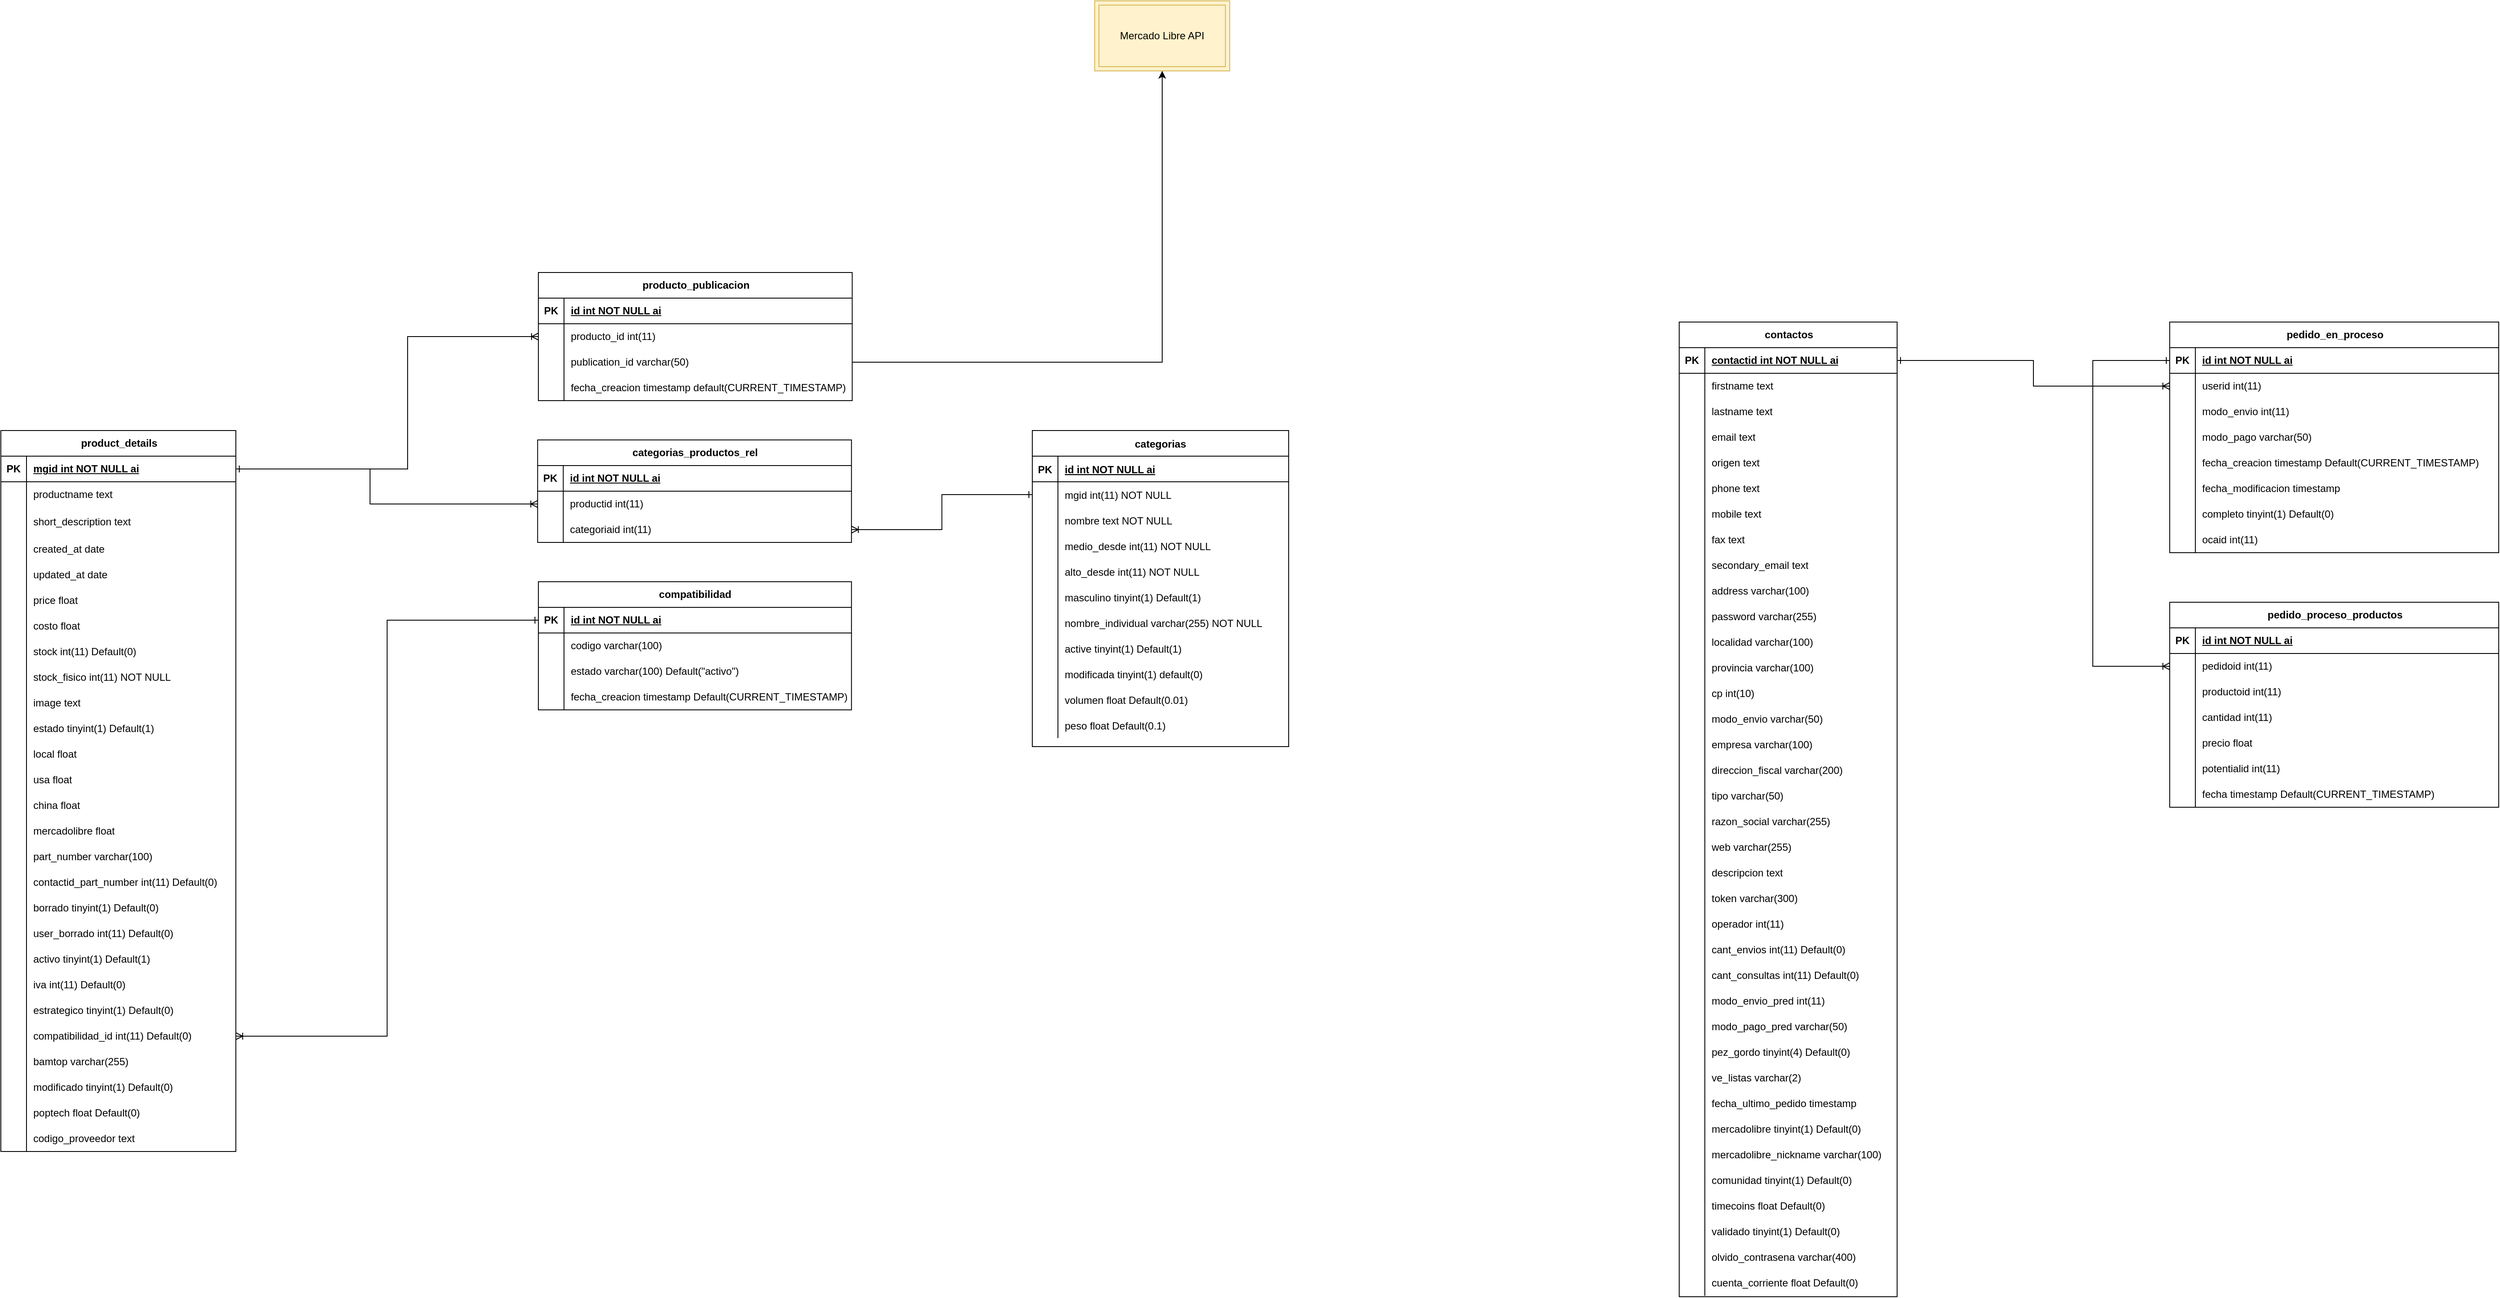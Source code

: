<mxfile version="26.1.1">
  <diagram id="R2lEEEUBdFMjLlhIrx00" name="Page-1">
    <mxGraphModel dx="3185" dy="2370" grid="0" gridSize="10" guides="1" tooltips="1" connect="1" arrows="1" fold="1" page="0" pageScale="1" pageWidth="850" pageHeight="1100" math="0" shadow="0" extFonts="Permanent Marker^https://fonts.googleapis.com/css?family=Permanent+Marker">
      <root>
        <mxCell id="0" />
        <mxCell id="1" parent="0" />
        <mxCell id="C-vyLk0tnHw3VtMMgP7b-23" value="categorias" style="shape=table;startSize=30;container=1;collapsible=1;childLayout=tableLayout;fixedRows=1;rowLines=0;fontStyle=1;align=center;resizeLast=1;" parent="1" vertex="1">
          <mxGeometry x="1947" y="120" width="300" height="370" as="geometry" />
        </mxCell>
        <mxCell id="C-vyLk0tnHw3VtMMgP7b-24" value="" style="shape=partialRectangle;collapsible=0;dropTarget=0;pointerEvents=0;fillColor=none;points=[[0,0.5],[1,0.5]];portConstraint=eastwest;top=0;left=0;right=0;bottom=1;" parent="C-vyLk0tnHw3VtMMgP7b-23" vertex="1">
          <mxGeometry y="30" width="300" height="30" as="geometry" />
        </mxCell>
        <mxCell id="C-vyLk0tnHw3VtMMgP7b-25" value="PK" style="shape=partialRectangle;overflow=hidden;connectable=0;fillColor=none;top=0;left=0;bottom=0;right=0;fontStyle=1;" parent="C-vyLk0tnHw3VtMMgP7b-24" vertex="1">
          <mxGeometry width="30" height="30" as="geometry">
            <mxRectangle width="30" height="30" as="alternateBounds" />
          </mxGeometry>
        </mxCell>
        <mxCell id="C-vyLk0tnHw3VtMMgP7b-26" value="id int NOT NULL ai" style="shape=partialRectangle;overflow=hidden;connectable=0;fillColor=none;top=0;left=0;bottom=0;right=0;align=left;spacingLeft=6;fontStyle=5;" parent="C-vyLk0tnHw3VtMMgP7b-24" vertex="1">
          <mxGeometry x="30" width="270" height="30" as="geometry">
            <mxRectangle width="270" height="30" as="alternateBounds" />
          </mxGeometry>
        </mxCell>
        <mxCell id="C-vyLk0tnHw3VtMMgP7b-27" value="" style="shape=partialRectangle;collapsible=0;dropTarget=0;pointerEvents=0;fillColor=none;points=[[0,0.5],[1,0.5]];portConstraint=eastwest;top=0;left=0;right=0;bottom=0;" parent="C-vyLk0tnHw3VtMMgP7b-23" vertex="1">
          <mxGeometry y="60" width="300" height="30" as="geometry" />
        </mxCell>
        <mxCell id="C-vyLk0tnHw3VtMMgP7b-28" value="" style="shape=partialRectangle;overflow=hidden;connectable=0;fillColor=none;top=0;left=0;bottom=0;right=0;" parent="C-vyLk0tnHw3VtMMgP7b-27" vertex="1">
          <mxGeometry width="30" height="30" as="geometry">
            <mxRectangle width="30" height="30" as="alternateBounds" />
          </mxGeometry>
        </mxCell>
        <mxCell id="C-vyLk0tnHw3VtMMgP7b-29" value="mgid int(11) NOT NULL" style="shape=partialRectangle;overflow=hidden;connectable=0;fillColor=none;top=0;left=0;bottom=0;right=0;align=left;spacingLeft=6;" parent="C-vyLk0tnHw3VtMMgP7b-27" vertex="1">
          <mxGeometry x="30" width="270" height="30" as="geometry">
            <mxRectangle width="270" height="30" as="alternateBounds" />
          </mxGeometry>
        </mxCell>
        <mxCell id="lmNudDC8o46DVV2z21aU-4" value="" style="shape=partialRectangle;collapsible=0;dropTarget=0;pointerEvents=0;fillColor=none;points=[[0,0.5],[1,0.5]];portConstraint=eastwest;top=0;left=0;right=0;bottom=0;" parent="C-vyLk0tnHw3VtMMgP7b-23" vertex="1">
          <mxGeometry y="90" width="300" height="30" as="geometry" />
        </mxCell>
        <mxCell id="lmNudDC8o46DVV2z21aU-5" value="" style="shape=partialRectangle;overflow=hidden;connectable=0;fillColor=none;top=0;left=0;bottom=0;right=0;" parent="lmNudDC8o46DVV2z21aU-4" vertex="1">
          <mxGeometry width="30" height="30" as="geometry">
            <mxRectangle width="30" height="30" as="alternateBounds" />
          </mxGeometry>
        </mxCell>
        <mxCell id="lmNudDC8o46DVV2z21aU-6" value="nombre text NOT NULL" style="shape=partialRectangle;overflow=hidden;connectable=0;fillColor=none;top=0;left=0;bottom=0;right=0;align=left;spacingLeft=6;" parent="lmNudDC8o46DVV2z21aU-4" vertex="1">
          <mxGeometry x="30" width="270" height="30" as="geometry">
            <mxRectangle width="270" height="30" as="alternateBounds" />
          </mxGeometry>
        </mxCell>
        <mxCell id="lmNudDC8o46DVV2z21aU-7" value="" style="shape=partialRectangle;collapsible=0;dropTarget=0;pointerEvents=0;fillColor=none;points=[[0,0.5],[1,0.5]];portConstraint=eastwest;top=0;left=0;right=0;bottom=0;" parent="C-vyLk0tnHw3VtMMgP7b-23" vertex="1">
          <mxGeometry y="120" width="300" height="30" as="geometry" />
        </mxCell>
        <mxCell id="lmNudDC8o46DVV2z21aU-8" value="" style="shape=partialRectangle;overflow=hidden;connectable=0;fillColor=none;top=0;left=0;bottom=0;right=0;" parent="lmNudDC8o46DVV2z21aU-7" vertex="1">
          <mxGeometry width="30" height="30" as="geometry">
            <mxRectangle width="30" height="30" as="alternateBounds" />
          </mxGeometry>
        </mxCell>
        <mxCell id="lmNudDC8o46DVV2z21aU-9" value="medio_desde int(11) NOT NULL" style="shape=partialRectangle;overflow=hidden;connectable=0;fillColor=none;top=0;left=0;bottom=0;right=0;align=left;spacingLeft=6;" parent="lmNudDC8o46DVV2z21aU-7" vertex="1">
          <mxGeometry x="30" width="270" height="30" as="geometry">
            <mxRectangle width="270" height="30" as="alternateBounds" />
          </mxGeometry>
        </mxCell>
        <mxCell id="lmNudDC8o46DVV2z21aU-10" value="" style="shape=partialRectangle;collapsible=0;dropTarget=0;pointerEvents=0;fillColor=none;points=[[0,0.5],[1,0.5]];portConstraint=eastwest;top=0;left=0;right=0;bottom=0;" parent="C-vyLk0tnHw3VtMMgP7b-23" vertex="1">
          <mxGeometry y="150" width="300" height="30" as="geometry" />
        </mxCell>
        <mxCell id="lmNudDC8o46DVV2z21aU-11" value="" style="shape=partialRectangle;overflow=hidden;connectable=0;fillColor=none;top=0;left=0;bottom=0;right=0;" parent="lmNudDC8o46DVV2z21aU-10" vertex="1">
          <mxGeometry width="30" height="30" as="geometry">
            <mxRectangle width="30" height="30" as="alternateBounds" />
          </mxGeometry>
        </mxCell>
        <mxCell id="lmNudDC8o46DVV2z21aU-12" value="alto_desde int(11) NOT NULL" style="shape=partialRectangle;overflow=hidden;connectable=0;fillColor=none;top=0;left=0;bottom=0;right=0;align=left;spacingLeft=6;" parent="lmNudDC8o46DVV2z21aU-10" vertex="1">
          <mxGeometry x="30" width="270" height="30" as="geometry">
            <mxRectangle width="270" height="30" as="alternateBounds" />
          </mxGeometry>
        </mxCell>
        <mxCell id="lmNudDC8o46DVV2z21aU-13" value="" style="shape=partialRectangle;collapsible=0;dropTarget=0;pointerEvents=0;fillColor=none;points=[[0,0.5],[1,0.5]];portConstraint=eastwest;top=0;left=0;right=0;bottom=0;" parent="C-vyLk0tnHw3VtMMgP7b-23" vertex="1">
          <mxGeometry y="180" width="300" height="30" as="geometry" />
        </mxCell>
        <mxCell id="lmNudDC8o46DVV2z21aU-14" value="" style="shape=partialRectangle;overflow=hidden;connectable=0;fillColor=none;top=0;left=0;bottom=0;right=0;" parent="lmNudDC8o46DVV2z21aU-13" vertex="1">
          <mxGeometry width="30" height="30" as="geometry">
            <mxRectangle width="30" height="30" as="alternateBounds" />
          </mxGeometry>
        </mxCell>
        <mxCell id="lmNudDC8o46DVV2z21aU-15" value="masculino tinyint(1) Default(1)" style="shape=partialRectangle;overflow=hidden;connectable=0;fillColor=none;top=0;left=0;bottom=0;right=0;align=left;spacingLeft=6;" parent="lmNudDC8o46DVV2z21aU-13" vertex="1">
          <mxGeometry x="30" width="270" height="30" as="geometry">
            <mxRectangle width="270" height="30" as="alternateBounds" />
          </mxGeometry>
        </mxCell>
        <mxCell id="lmNudDC8o46DVV2z21aU-16" value="" style="shape=partialRectangle;collapsible=0;dropTarget=0;pointerEvents=0;fillColor=none;points=[[0,0.5],[1,0.5]];portConstraint=eastwest;top=0;left=0;right=0;bottom=0;" parent="C-vyLk0tnHw3VtMMgP7b-23" vertex="1">
          <mxGeometry y="210" width="300" height="30" as="geometry" />
        </mxCell>
        <mxCell id="lmNudDC8o46DVV2z21aU-17" value="" style="shape=partialRectangle;overflow=hidden;connectable=0;fillColor=none;top=0;left=0;bottom=0;right=0;" parent="lmNudDC8o46DVV2z21aU-16" vertex="1">
          <mxGeometry width="30" height="30" as="geometry">
            <mxRectangle width="30" height="30" as="alternateBounds" />
          </mxGeometry>
        </mxCell>
        <mxCell id="lmNudDC8o46DVV2z21aU-18" value="nombre_individual varchar(255) NOT NULL" style="shape=partialRectangle;overflow=hidden;connectable=0;fillColor=none;top=0;left=0;bottom=0;right=0;align=left;spacingLeft=6;" parent="lmNudDC8o46DVV2z21aU-16" vertex="1">
          <mxGeometry x="30" width="270" height="30" as="geometry">
            <mxRectangle width="270" height="30" as="alternateBounds" />
          </mxGeometry>
        </mxCell>
        <mxCell id="lmNudDC8o46DVV2z21aU-19" value="" style="shape=partialRectangle;collapsible=0;dropTarget=0;pointerEvents=0;fillColor=none;points=[[0,0.5],[1,0.5]];portConstraint=eastwest;top=0;left=0;right=0;bottom=0;" parent="C-vyLk0tnHw3VtMMgP7b-23" vertex="1">
          <mxGeometry y="240" width="300" height="30" as="geometry" />
        </mxCell>
        <mxCell id="lmNudDC8o46DVV2z21aU-20" value="" style="shape=partialRectangle;overflow=hidden;connectable=0;fillColor=none;top=0;left=0;bottom=0;right=0;" parent="lmNudDC8o46DVV2z21aU-19" vertex="1">
          <mxGeometry width="30" height="30" as="geometry">
            <mxRectangle width="30" height="30" as="alternateBounds" />
          </mxGeometry>
        </mxCell>
        <mxCell id="lmNudDC8o46DVV2z21aU-21" value="active tinyint(1) Default(1)" style="shape=partialRectangle;overflow=hidden;connectable=0;fillColor=none;top=0;left=0;bottom=0;right=0;align=left;spacingLeft=6;" parent="lmNudDC8o46DVV2z21aU-19" vertex="1">
          <mxGeometry x="30" width="270" height="30" as="geometry">
            <mxRectangle width="270" height="30" as="alternateBounds" />
          </mxGeometry>
        </mxCell>
        <mxCell id="lmNudDC8o46DVV2z21aU-22" value="" style="shape=partialRectangle;collapsible=0;dropTarget=0;pointerEvents=0;fillColor=none;points=[[0,0.5],[1,0.5]];portConstraint=eastwest;top=0;left=0;right=0;bottom=0;" parent="C-vyLk0tnHw3VtMMgP7b-23" vertex="1">
          <mxGeometry y="270" width="300" height="30" as="geometry" />
        </mxCell>
        <mxCell id="lmNudDC8o46DVV2z21aU-23" value="" style="shape=partialRectangle;overflow=hidden;connectable=0;fillColor=none;top=0;left=0;bottom=0;right=0;" parent="lmNudDC8o46DVV2z21aU-22" vertex="1">
          <mxGeometry width="30" height="30" as="geometry">
            <mxRectangle width="30" height="30" as="alternateBounds" />
          </mxGeometry>
        </mxCell>
        <mxCell id="lmNudDC8o46DVV2z21aU-24" value="modificada tinyint(1) default(0)" style="shape=partialRectangle;overflow=hidden;connectable=0;fillColor=none;top=0;left=0;bottom=0;right=0;align=left;spacingLeft=6;" parent="lmNudDC8o46DVV2z21aU-22" vertex="1">
          <mxGeometry x="30" width="270" height="30" as="geometry">
            <mxRectangle width="270" height="30" as="alternateBounds" />
          </mxGeometry>
        </mxCell>
        <mxCell id="lmNudDC8o46DVV2z21aU-25" value="" style="shape=partialRectangle;collapsible=0;dropTarget=0;pointerEvents=0;fillColor=none;points=[[0,0.5],[1,0.5]];portConstraint=eastwest;top=0;left=0;right=0;bottom=0;" parent="C-vyLk0tnHw3VtMMgP7b-23" vertex="1">
          <mxGeometry y="300" width="300" height="30" as="geometry" />
        </mxCell>
        <mxCell id="lmNudDC8o46DVV2z21aU-26" value="" style="shape=partialRectangle;overflow=hidden;connectable=0;fillColor=none;top=0;left=0;bottom=0;right=0;" parent="lmNudDC8o46DVV2z21aU-25" vertex="1">
          <mxGeometry width="30" height="30" as="geometry">
            <mxRectangle width="30" height="30" as="alternateBounds" />
          </mxGeometry>
        </mxCell>
        <mxCell id="lmNudDC8o46DVV2z21aU-27" value="volumen float Default(0.01)" style="shape=partialRectangle;overflow=hidden;connectable=0;fillColor=none;top=0;left=0;bottom=0;right=0;align=left;spacingLeft=6;" parent="lmNudDC8o46DVV2z21aU-25" vertex="1">
          <mxGeometry x="30" width="270" height="30" as="geometry">
            <mxRectangle width="270" height="30" as="alternateBounds" />
          </mxGeometry>
        </mxCell>
        <mxCell id="lmNudDC8o46DVV2z21aU-28" value="" style="shape=partialRectangle;collapsible=0;dropTarget=0;pointerEvents=0;fillColor=none;points=[[0,0.5],[1,0.5]];portConstraint=eastwest;top=0;left=0;right=0;bottom=0;" parent="C-vyLk0tnHw3VtMMgP7b-23" vertex="1">
          <mxGeometry y="330" width="300" height="30" as="geometry" />
        </mxCell>
        <mxCell id="lmNudDC8o46DVV2z21aU-29" value="" style="shape=partialRectangle;overflow=hidden;connectable=0;fillColor=none;top=0;left=0;bottom=0;right=0;" parent="lmNudDC8o46DVV2z21aU-28" vertex="1">
          <mxGeometry width="30" height="30" as="geometry">
            <mxRectangle width="30" height="30" as="alternateBounds" />
          </mxGeometry>
        </mxCell>
        <mxCell id="lmNudDC8o46DVV2z21aU-30" value="peso float Default(0.1)" style="shape=partialRectangle;overflow=hidden;connectable=0;fillColor=none;top=0;left=0;bottom=0;right=0;align=left;spacingLeft=6;" parent="lmNudDC8o46DVV2z21aU-28" vertex="1">
          <mxGeometry x="30" width="270" height="30" as="geometry">
            <mxRectangle width="270" height="30" as="alternateBounds" />
          </mxGeometry>
        </mxCell>
        <mxCell id="lmNudDC8o46DVV2z21aU-65" value="product_details" style="shape=table;startSize=30;container=1;collapsible=1;childLayout=tableLayout;fixedRows=1;rowLines=0;fontStyle=1;align=center;resizeLast=1;html=1;" parent="1" vertex="1">
          <mxGeometry x="740" y="120" width="275" height="844" as="geometry" />
        </mxCell>
        <mxCell id="lmNudDC8o46DVV2z21aU-66" value="" style="shape=tableRow;horizontal=0;startSize=0;swimlaneHead=0;swimlaneBody=0;fillColor=none;collapsible=0;dropTarget=0;points=[[0,0.5],[1,0.5]];portConstraint=eastwest;top=0;left=0;right=0;bottom=1;" parent="lmNudDC8o46DVV2z21aU-65" vertex="1">
          <mxGeometry y="30" width="275" height="30" as="geometry" />
        </mxCell>
        <mxCell id="lmNudDC8o46DVV2z21aU-67" value="PK" style="shape=partialRectangle;connectable=0;fillColor=none;top=0;left=0;bottom=0;right=0;fontStyle=1;overflow=hidden;whiteSpace=wrap;html=1;" parent="lmNudDC8o46DVV2z21aU-66" vertex="1">
          <mxGeometry width="30" height="30" as="geometry">
            <mxRectangle width="30" height="30" as="alternateBounds" />
          </mxGeometry>
        </mxCell>
        <mxCell id="lmNudDC8o46DVV2z21aU-68" value="mgid int NOT NULL ai" style="shape=partialRectangle;connectable=0;fillColor=none;top=0;left=0;bottom=0;right=0;align=left;spacingLeft=6;fontStyle=5;overflow=hidden;whiteSpace=wrap;html=1;" parent="lmNudDC8o46DVV2z21aU-66" vertex="1">
          <mxGeometry x="30" width="245" height="30" as="geometry">
            <mxRectangle width="245" height="30" as="alternateBounds" />
          </mxGeometry>
        </mxCell>
        <mxCell id="lmNudDC8o46DVV2z21aU-69" value="" style="shape=tableRow;horizontal=0;startSize=0;swimlaneHead=0;swimlaneBody=0;fillColor=none;collapsible=0;dropTarget=0;points=[[0,0.5],[1,0.5]];portConstraint=eastwest;top=0;left=0;right=0;bottom=0;" parent="lmNudDC8o46DVV2z21aU-65" vertex="1">
          <mxGeometry y="60" width="275" height="30" as="geometry" />
        </mxCell>
        <mxCell id="lmNudDC8o46DVV2z21aU-70" value="" style="shape=partialRectangle;connectable=0;fillColor=none;top=0;left=0;bottom=0;right=0;editable=1;overflow=hidden;whiteSpace=wrap;html=1;" parent="lmNudDC8o46DVV2z21aU-69" vertex="1">
          <mxGeometry width="30" height="30" as="geometry">
            <mxRectangle width="30" height="30" as="alternateBounds" />
          </mxGeometry>
        </mxCell>
        <mxCell id="lmNudDC8o46DVV2z21aU-71" value="productname text" style="shape=partialRectangle;connectable=0;fillColor=none;top=0;left=0;bottom=0;right=0;align=left;spacingLeft=6;overflow=hidden;whiteSpace=wrap;html=1;" parent="lmNudDC8o46DVV2z21aU-69" vertex="1">
          <mxGeometry x="30" width="245" height="30" as="geometry">
            <mxRectangle width="245" height="30" as="alternateBounds" />
          </mxGeometry>
        </mxCell>
        <mxCell id="lmNudDC8o46DVV2z21aU-72" value="" style="shape=tableRow;horizontal=0;startSize=0;swimlaneHead=0;swimlaneBody=0;fillColor=none;collapsible=0;dropTarget=0;points=[[0,0.5],[1,0.5]];portConstraint=eastwest;top=0;left=0;right=0;bottom=0;" parent="lmNudDC8o46DVV2z21aU-65" vertex="1">
          <mxGeometry y="90" width="275" height="34" as="geometry" />
        </mxCell>
        <mxCell id="lmNudDC8o46DVV2z21aU-73" value="" style="shape=partialRectangle;connectable=0;fillColor=none;top=0;left=0;bottom=0;right=0;editable=1;overflow=hidden;whiteSpace=wrap;html=1;" parent="lmNudDC8o46DVV2z21aU-72" vertex="1">
          <mxGeometry width="30" height="34" as="geometry">
            <mxRectangle width="30" height="34" as="alternateBounds" />
          </mxGeometry>
        </mxCell>
        <mxCell id="lmNudDC8o46DVV2z21aU-74" value="short_description text" style="shape=partialRectangle;connectable=0;fillColor=none;top=0;left=0;bottom=0;right=0;align=left;spacingLeft=6;overflow=hidden;whiteSpace=wrap;html=1;" parent="lmNudDC8o46DVV2z21aU-72" vertex="1">
          <mxGeometry x="30" width="245" height="34" as="geometry">
            <mxRectangle width="245" height="34" as="alternateBounds" />
          </mxGeometry>
        </mxCell>
        <mxCell id="lmNudDC8o46DVV2z21aU-75" value="" style="shape=tableRow;horizontal=0;startSize=0;swimlaneHead=0;swimlaneBody=0;fillColor=none;collapsible=0;dropTarget=0;points=[[0,0.5],[1,0.5]];portConstraint=eastwest;top=0;left=0;right=0;bottom=0;" parent="lmNudDC8o46DVV2z21aU-65" vertex="1">
          <mxGeometry y="124" width="275" height="30" as="geometry" />
        </mxCell>
        <mxCell id="lmNudDC8o46DVV2z21aU-76" value="" style="shape=partialRectangle;connectable=0;fillColor=none;top=0;left=0;bottom=0;right=0;editable=1;overflow=hidden;whiteSpace=wrap;html=1;" parent="lmNudDC8o46DVV2z21aU-75" vertex="1">
          <mxGeometry width="30" height="30" as="geometry">
            <mxRectangle width="30" height="30" as="alternateBounds" />
          </mxGeometry>
        </mxCell>
        <mxCell id="lmNudDC8o46DVV2z21aU-77" value="created_at date&amp;nbsp;" style="shape=partialRectangle;connectable=0;fillColor=none;top=0;left=0;bottom=0;right=0;align=left;spacingLeft=6;overflow=hidden;whiteSpace=wrap;html=1;" parent="lmNudDC8o46DVV2z21aU-75" vertex="1">
          <mxGeometry x="30" width="245" height="30" as="geometry">
            <mxRectangle width="245" height="30" as="alternateBounds" />
          </mxGeometry>
        </mxCell>
        <mxCell id="lmNudDC8o46DVV2z21aU-78" value="" style="shape=tableRow;horizontal=0;startSize=0;swimlaneHead=0;swimlaneBody=0;fillColor=none;collapsible=0;dropTarget=0;points=[[0,0.5],[1,0.5]];portConstraint=eastwest;top=0;left=0;right=0;bottom=0;" parent="lmNudDC8o46DVV2z21aU-65" vertex="1">
          <mxGeometry y="154" width="275" height="30" as="geometry" />
        </mxCell>
        <mxCell id="lmNudDC8o46DVV2z21aU-79" value="" style="shape=partialRectangle;connectable=0;fillColor=none;top=0;left=0;bottom=0;right=0;editable=1;overflow=hidden;whiteSpace=wrap;html=1;" parent="lmNudDC8o46DVV2z21aU-78" vertex="1">
          <mxGeometry width="30" height="30" as="geometry">
            <mxRectangle width="30" height="30" as="alternateBounds" />
          </mxGeometry>
        </mxCell>
        <mxCell id="lmNudDC8o46DVV2z21aU-80" value="updated_at date&amp;nbsp;" style="shape=partialRectangle;connectable=0;fillColor=none;top=0;left=0;bottom=0;right=0;align=left;spacingLeft=6;overflow=hidden;whiteSpace=wrap;html=1;" parent="lmNudDC8o46DVV2z21aU-78" vertex="1">
          <mxGeometry x="30" width="245" height="30" as="geometry">
            <mxRectangle width="245" height="30" as="alternateBounds" />
          </mxGeometry>
        </mxCell>
        <mxCell id="lmNudDC8o46DVV2z21aU-81" value="" style="shape=tableRow;horizontal=0;startSize=0;swimlaneHead=0;swimlaneBody=0;fillColor=none;collapsible=0;dropTarget=0;points=[[0,0.5],[1,0.5]];portConstraint=eastwest;top=0;left=0;right=0;bottom=0;" parent="lmNudDC8o46DVV2z21aU-65" vertex="1">
          <mxGeometry y="184" width="275" height="30" as="geometry" />
        </mxCell>
        <mxCell id="lmNudDC8o46DVV2z21aU-82" value="" style="shape=partialRectangle;connectable=0;fillColor=none;top=0;left=0;bottom=0;right=0;editable=1;overflow=hidden;whiteSpace=wrap;html=1;" parent="lmNudDC8o46DVV2z21aU-81" vertex="1">
          <mxGeometry width="30" height="30" as="geometry">
            <mxRectangle width="30" height="30" as="alternateBounds" />
          </mxGeometry>
        </mxCell>
        <mxCell id="lmNudDC8o46DVV2z21aU-83" value="price float&amp;nbsp;" style="shape=partialRectangle;connectable=0;fillColor=none;top=0;left=0;bottom=0;right=0;align=left;spacingLeft=6;overflow=hidden;whiteSpace=wrap;html=1;" parent="lmNudDC8o46DVV2z21aU-81" vertex="1">
          <mxGeometry x="30" width="245" height="30" as="geometry">
            <mxRectangle width="245" height="30" as="alternateBounds" />
          </mxGeometry>
        </mxCell>
        <mxCell id="lmNudDC8o46DVV2z21aU-84" value="" style="shape=tableRow;horizontal=0;startSize=0;swimlaneHead=0;swimlaneBody=0;fillColor=none;collapsible=0;dropTarget=0;points=[[0,0.5],[1,0.5]];portConstraint=eastwest;top=0;left=0;right=0;bottom=0;" parent="lmNudDC8o46DVV2z21aU-65" vertex="1">
          <mxGeometry y="214" width="275" height="30" as="geometry" />
        </mxCell>
        <mxCell id="lmNudDC8o46DVV2z21aU-85" value="" style="shape=partialRectangle;connectable=0;fillColor=none;top=0;left=0;bottom=0;right=0;editable=1;overflow=hidden;whiteSpace=wrap;html=1;" parent="lmNudDC8o46DVV2z21aU-84" vertex="1">
          <mxGeometry width="30" height="30" as="geometry">
            <mxRectangle width="30" height="30" as="alternateBounds" />
          </mxGeometry>
        </mxCell>
        <mxCell id="lmNudDC8o46DVV2z21aU-86" value="costo float" style="shape=partialRectangle;connectable=0;fillColor=none;top=0;left=0;bottom=0;right=0;align=left;spacingLeft=6;overflow=hidden;whiteSpace=wrap;html=1;" parent="lmNudDC8o46DVV2z21aU-84" vertex="1">
          <mxGeometry x="30" width="245" height="30" as="geometry">
            <mxRectangle width="245" height="30" as="alternateBounds" />
          </mxGeometry>
        </mxCell>
        <mxCell id="lmNudDC8o46DVV2z21aU-87" value="" style="shape=tableRow;horizontal=0;startSize=0;swimlaneHead=0;swimlaneBody=0;fillColor=none;collapsible=0;dropTarget=0;points=[[0,0.5],[1,0.5]];portConstraint=eastwest;top=0;left=0;right=0;bottom=0;" parent="lmNudDC8o46DVV2z21aU-65" vertex="1">
          <mxGeometry y="244" width="275" height="30" as="geometry" />
        </mxCell>
        <mxCell id="lmNudDC8o46DVV2z21aU-88" value="" style="shape=partialRectangle;connectable=0;fillColor=none;top=0;left=0;bottom=0;right=0;editable=1;overflow=hidden;whiteSpace=wrap;html=1;" parent="lmNudDC8o46DVV2z21aU-87" vertex="1">
          <mxGeometry width="30" height="30" as="geometry">
            <mxRectangle width="30" height="30" as="alternateBounds" />
          </mxGeometry>
        </mxCell>
        <mxCell id="lmNudDC8o46DVV2z21aU-89" value="stock int(11) Default(0)" style="shape=partialRectangle;connectable=0;fillColor=none;top=0;left=0;bottom=0;right=0;align=left;spacingLeft=6;overflow=hidden;whiteSpace=wrap;html=1;" parent="lmNudDC8o46DVV2z21aU-87" vertex="1">
          <mxGeometry x="30" width="245" height="30" as="geometry">
            <mxRectangle width="245" height="30" as="alternateBounds" />
          </mxGeometry>
        </mxCell>
        <mxCell id="lmNudDC8o46DVV2z21aU-90" value="" style="shape=tableRow;horizontal=0;startSize=0;swimlaneHead=0;swimlaneBody=0;fillColor=none;collapsible=0;dropTarget=0;points=[[0,0.5],[1,0.5]];portConstraint=eastwest;top=0;left=0;right=0;bottom=0;" parent="lmNudDC8o46DVV2z21aU-65" vertex="1">
          <mxGeometry y="274" width="275" height="30" as="geometry" />
        </mxCell>
        <mxCell id="lmNudDC8o46DVV2z21aU-91" value="" style="shape=partialRectangle;connectable=0;fillColor=none;top=0;left=0;bottom=0;right=0;editable=1;overflow=hidden;whiteSpace=wrap;html=1;" parent="lmNudDC8o46DVV2z21aU-90" vertex="1">
          <mxGeometry width="30" height="30" as="geometry">
            <mxRectangle width="30" height="30" as="alternateBounds" />
          </mxGeometry>
        </mxCell>
        <mxCell id="lmNudDC8o46DVV2z21aU-92" value="stock_fisico int(11) NOT NULL" style="shape=partialRectangle;connectable=0;fillColor=none;top=0;left=0;bottom=0;right=0;align=left;spacingLeft=6;overflow=hidden;whiteSpace=wrap;html=1;" parent="lmNudDC8o46DVV2z21aU-90" vertex="1">
          <mxGeometry x="30" width="245" height="30" as="geometry">
            <mxRectangle width="245" height="30" as="alternateBounds" />
          </mxGeometry>
        </mxCell>
        <mxCell id="lmNudDC8o46DVV2z21aU-93" value="" style="shape=tableRow;horizontal=0;startSize=0;swimlaneHead=0;swimlaneBody=0;fillColor=none;collapsible=0;dropTarget=0;points=[[0,0.5],[1,0.5]];portConstraint=eastwest;top=0;left=0;right=0;bottom=0;" parent="lmNudDC8o46DVV2z21aU-65" vertex="1">
          <mxGeometry y="304" width="275" height="30" as="geometry" />
        </mxCell>
        <mxCell id="lmNudDC8o46DVV2z21aU-94" value="" style="shape=partialRectangle;connectable=0;fillColor=none;top=0;left=0;bottom=0;right=0;editable=1;overflow=hidden;whiteSpace=wrap;html=1;" parent="lmNudDC8o46DVV2z21aU-93" vertex="1">
          <mxGeometry width="30" height="30" as="geometry">
            <mxRectangle width="30" height="30" as="alternateBounds" />
          </mxGeometry>
        </mxCell>
        <mxCell id="lmNudDC8o46DVV2z21aU-95" value="image text" style="shape=partialRectangle;connectable=0;fillColor=none;top=0;left=0;bottom=0;right=0;align=left;spacingLeft=6;overflow=hidden;whiteSpace=wrap;html=1;" parent="lmNudDC8o46DVV2z21aU-93" vertex="1">
          <mxGeometry x="30" width="245" height="30" as="geometry">
            <mxRectangle width="245" height="30" as="alternateBounds" />
          </mxGeometry>
        </mxCell>
        <mxCell id="lmNudDC8o46DVV2z21aU-96" value="" style="shape=tableRow;horizontal=0;startSize=0;swimlaneHead=0;swimlaneBody=0;fillColor=none;collapsible=0;dropTarget=0;points=[[0,0.5],[1,0.5]];portConstraint=eastwest;top=0;left=0;right=0;bottom=0;" parent="lmNudDC8o46DVV2z21aU-65" vertex="1">
          <mxGeometry y="334" width="275" height="30" as="geometry" />
        </mxCell>
        <mxCell id="lmNudDC8o46DVV2z21aU-97" value="" style="shape=partialRectangle;connectable=0;fillColor=none;top=0;left=0;bottom=0;right=0;editable=1;overflow=hidden;whiteSpace=wrap;html=1;" parent="lmNudDC8o46DVV2z21aU-96" vertex="1">
          <mxGeometry width="30" height="30" as="geometry">
            <mxRectangle width="30" height="30" as="alternateBounds" />
          </mxGeometry>
        </mxCell>
        <mxCell id="lmNudDC8o46DVV2z21aU-98" value="estado tinyint(1) Default(1)" style="shape=partialRectangle;connectable=0;fillColor=none;top=0;left=0;bottom=0;right=0;align=left;spacingLeft=6;overflow=hidden;whiteSpace=wrap;html=1;" parent="lmNudDC8o46DVV2z21aU-96" vertex="1">
          <mxGeometry x="30" width="245" height="30" as="geometry">
            <mxRectangle width="245" height="30" as="alternateBounds" />
          </mxGeometry>
        </mxCell>
        <mxCell id="lmNudDC8o46DVV2z21aU-99" value="" style="shape=tableRow;horizontal=0;startSize=0;swimlaneHead=0;swimlaneBody=0;fillColor=none;collapsible=0;dropTarget=0;points=[[0,0.5],[1,0.5]];portConstraint=eastwest;top=0;left=0;right=0;bottom=0;" parent="lmNudDC8o46DVV2z21aU-65" vertex="1">
          <mxGeometry y="364" width="275" height="30" as="geometry" />
        </mxCell>
        <mxCell id="lmNudDC8o46DVV2z21aU-100" value="" style="shape=partialRectangle;connectable=0;fillColor=none;top=0;left=0;bottom=0;right=0;editable=1;overflow=hidden;whiteSpace=wrap;html=1;" parent="lmNudDC8o46DVV2z21aU-99" vertex="1">
          <mxGeometry width="30" height="30" as="geometry">
            <mxRectangle width="30" height="30" as="alternateBounds" />
          </mxGeometry>
        </mxCell>
        <mxCell id="lmNudDC8o46DVV2z21aU-101" value="local float" style="shape=partialRectangle;connectable=0;fillColor=none;top=0;left=0;bottom=0;right=0;align=left;spacingLeft=6;overflow=hidden;whiteSpace=wrap;html=1;" parent="lmNudDC8o46DVV2z21aU-99" vertex="1">
          <mxGeometry x="30" width="245" height="30" as="geometry">
            <mxRectangle width="245" height="30" as="alternateBounds" />
          </mxGeometry>
        </mxCell>
        <mxCell id="lmNudDC8o46DVV2z21aU-102" value="" style="shape=tableRow;horizontal=0;startSize=0;swimlaneHead=0;swimlaneBody=0;fillColor=none;collapsible=0;dropTarget=0;points=[[0,0.5],[1,0.5]];portConstraint=eastwest;top=0;left=0;right=0;bottom=0;" parent="lmNudDC8o46DVV2z21aU-65" vertex="1">
          <mxGeometry y="394" width="275" height="30" as="geometry" />
        </mxCell>
        <mxCell id="lmNudDC8o46DVV2z21aU-103" value="" style="shape=partialRectangle;connectable=0;fillColor=none;top=0;left=0;bottom=0;right=0;editable=1;overflow=hidden;whiteSpace=wrap;html=1;" parent="lmNudDC8o46DVV2z21aU-102" vertex="1">
          <mxGeometry width="30" height="30" as="geometry">
            <mxRectangle width="30" height="30" as="alternateBounds" />
          </mxGeometry>
        </mxCell>
        <mxCell id="lmNudDC8o46DVV2z21aU-104" value="usa float" style="shape=partialRectangle;connectable=0;fillColor=none;top=0;left=0;bottom=0;right=0;align=left;spacingLeft=6;overflow=hidden;whiteSpace=wrap;html=1;" parent="lmNudDC8o46DVV2z21aU-102" vertex="1">
          <mxGeometry x="30" width="245" height="30" as="geometry">
            <mxRectangle width="245" height="30" as="alternateBounds" />
          </mxGeometry>
        </mxCell>
        <mxCell id="lmNudDC8o46DVV2z21aU-105" value="" style="shape=tableRow;horizontal=0;startSize=0;swimlaneHead=0;swimlaneBody=0;fillColor=none;collapsible=0;dropTarget=0;points=[[0,0.5],[1,0.5]];portConstraint=eastwest;top=0;left=0;right=0;bottom=0;" parent="lmNudDC8o46DVV2z21aU-65" vertex="1">
          <mxGeometry y="424" width="275" height="30" as="geometry" />
        </mxCell>
        <mxCell id="lmNudDC8o46DVV2z21aU-106" value="" style="shape=partialRectangle;connectable=0;fillColor=none;top=0;left=0;bottom=0;right=0;editable=1;overflow=hidden;whiteSpace=wrap;html=1;" parent="lmNudDC8o46DVV2z21aU-105" vertex="1">
          <mxGeometry width="30" height="30" as="geometry">
            <mxRectangle width="30" height="30" as="alternateBounds" />
          </mxGeometry>
        </mxCell>
        <mxCell id="lmNudDC8o46DVV2z21aU-107" value="china float" style="shape=partialRectangle;connectable=0;fillColor=none;top=0;left=0;bottom=0;right=0;align=left;spacingLeft=6;overflow=hidden;whiteSpace=wrap;html=1;" parent="lmNudDC8o46DVV2z21aU-105" vertex="1">
          <mxGeometry x="30" width="245" height="30" as="geometry">
            <mxRectangle width="245" height="30" as="alternateBounds" />
          </mxGeometry>
        </mxCell>
        <mxCell id="lmNudDC8o46DVV2z21aU-108" value="" style="shape=tableRow;horizontal=0;startSize=0;swimlaneHead=0;swimlaneBody=0;fillColor=none;collapsible=0;dropTarget=0;points=[[0,0.5],[1,0.5]];portConstraint=eastwest;top=0;left=0;right=0;bottom=0;" parent="lmNudDC8o46DVV2z21aU-65" vertex="1">
          <mxGeometry y="454" width="275" height="30" as="geometry" />
        </mxCell>
        <mxCell id="lmNudDC8o46DVV2z21aU-109" value="" style="shape=partialRectangle;connectable=0;fillColor=none;top=0;left=0;bottom=0;right=0;editable=1;overflow=hidden;whiteSpace=wrap;html=1;" parent="lmNudDC8o46DVV2z21aU-108" vertex="1">
          <mxGeometry width="30" height="30" as="geometry">
            <mxRectangle width="30" height="30" as="alternateBounds" />
          </mxGeometry>
        </mxCell>
        <mxCell id="lmNudDC8o46DVV2z21aU-110" value="mercadolibre float" style="shape=partialRectangle;connectable=0;fillColor=none;top=0;left=0;bottom=0;right=0;align=left;spacingLeft=6;overflow=hidden;whiteSpace=wrap;html=1;" parent="lmNudDC8o46DVV2z21aU-108" vertex="1">
          <mxGeometry x="30" width="245" height="30" as="geometry">
            <mxRectangle width="245" height="30" as="alternateBounds" />
          </mxGeometry>
        </mxCell>
        <mxCell id="lmNudDC8o46DVV2z21aU-111" value="" style="shape=tableRow;horizontal=0;startSize=0;swimlaneHead=0;swimlaneBody=0;fillColor=none;collapsible=0;dropTarget=0;points=[[0,0.5],[1,0.5]];portConstraint=eastwest;top=0;left=0;right=0;bottom=0;" parent="lmNudDC8o46DVV2z21aU-65" vertex="1">
          <mxGeometry y="484" width="275" height="30" as="geometry" />
        </mxCell>
        <mxCell id="lmNudDC8o46DVV2z21aU-112" value="" style="shape=partialRectangle;connectable=0;fillColor=none;top=0;left=0;bottom=0;right=0;editable=1;overflow=hidden;whiteSpace=wrap;html=1;" parent="lmNudDC8o46DVV2z21aU-111" vertex="1">
          <mxGeometry width="30" height="30" as="geometry">
            <mxRectangle width="30" height="30" as="alternateBounds" />
          </mxGeometry>
        </mxCell>
        <mxCell id="lmNudDC8o46DVV2z21aU-113" value="part_number varchar(100)" style="shape=partialRectangle;connectable=0;fillColor=none;top=0;left=0;bottom=0;right=0;align=left;spacingLeft=6;overflow=hidden;whiteSpace=wrap;html=1;" parent="lmNudDC8o46DVV2z21aU-111" vertex="1">
          <mxGeometry x="30" width="245" height="30" as="geometry">
            <mxRectangle width="245" height="30" as="alternateBounds" />
          </mxGeometry>
        </mxCell>
        <mxCell id="lmNudDC8o46DVV2z21aU-114" value="" style="shape=tableRow;horizontal=0;startSize=0;swimlaneHead=0;swimlaneBody=0;fillColor=none;collapsible=0;dropTarget=0;points=[[0,0.5],[1,0.5]];portConstraint=eastwest;top=0;left=0;right=0;bottom=0;" parent="lmNudDC8o46DVV2z21aU-65" vertex="1">
          <mxGeometry y="514" width="275" height="30" as="geometry" />
        </mxCell>
        <mxCell id="lmNudDC8o46DVV2z21aU-115" value="" style="shape=partialRectangle;connectable=0;fillColor=none;top=0;left=0;bottom=0;right=0;editable=1;overflow=hidden;whiteSpace=wrap;html=1;" parent="lmNudDC8o46DVV2z21aU-114" vertex="1">
          <mxGeometry width="30" height="30" as="geometry">
            <mxRectangle width="30" height="30" as="alternateBounds" />
          </mxGeometry>
        </mxCell>
        <mxCell id="lmNudDC8o46DVV2z21aU-116" value="contactid_part_number int(11) Default(0)" style="shape=partialRectangle;connectable=0;fillColor=none;top=0;left=0;bottom=0;right=0;align=left;spacingLeft=6;overflow=hidden;whiteSpace=wrap;html=1;" parent="lmNudDC8o46DVV2z21aU-114" vertex="1">
          <mxGeometry x="30" width="245" height="30" as="geometry">
            <mxRectangle width="245" height="30" as="alternateBounds" />
          </mxGeometry>
        </mxCell>
        <mxCell id="lmNudDC8o46DVV2z21aU-117" value="" style="shape=tableRow;horizontal=0;startSize=0;swimlaneHead=0;swimlaneBody=0;fillColor=none;collapsible=0;dropTarget=0;points=[[0,0.5],[1,0.5]];portConstraint=eastwest;top=0;left=0;right=0;bottom=0;" parent="lmNudDC8o46DVV2z21aU-65" vertex="1">
          <mxGeometry y="544" width="275" height="30" as="geometry" />
        </mxCell>
        <mxCell id="lmNudDC8o46DVV2z21aU-118" value="" style="shape=partialRectangle;connectable=0;fillColor=none;top=0;left=0;bottom=0;right=0;editable=1;overflow=hidden;whiteSpace=wrap;html=1;" parent="lmNudDC8o46DVV2z21aU-117" vertex="1">
          <mxGeometry width="30" height="30" as="geometry">
            <mxRectangle width="30" height="30" as="alternateBounds" />
          </mxGeometry>
        </mxCell>
        <mxCell id="lmNudDC8o46DVV2z21aU-119" value="borrado tinyint(1) Default(0)" style="shape=partialRectangle;connectable=0;fillColor=none;top=0;left=0;bottom=0;right=0;align=left;spacingLeft=6;overflow=hidden;whiteSpace=wrap;html=1;" parent="lmNudDC8o46DVV2z21aU-117" vertex="1">
          <mxGeometry x="30" width="245" height="30" as="geometry">
            <mxRectangle width="245" height="30" as="alternateBounds" />
          </mxGeometry>
        </mxCell>
        <mxCell id="lmNudDC8o46DVV2z21aU-120" value="" style="shape=tableRow;horizontal=0;startSize=0;swimlaneHead=0;swimlaneBody=0;fillColor=none;collapsible=0;dropTarget=0;points=[[0,0.5],[1,0.5]];portConstraint=eastwest;top=0;left=0;right=0;bottom=0;" parent="lmNudDC8o46DVV2z21aU-65" vertex="1">
          <mxGeometry y="574" width="275" height="30" as="geometry" />
        </mxCell>
        <mxCell id="lmNudDC8o46DVV2z21aU-121" value="" style="shape=partialRectangle;connectable=0;fillColor=none;top=0;left=0;bottom=0;right=0;editable=1;overflow=hidden;whiteSpace=wrap;html=1;" parent="lmNudDC8o46DVV2z21aU-120" vertex="1">
          <mxGeometry width="30" height="30" as="geometry">
            <mxRectangle width="30" height="30" as="alternateBounds" />
          </mxGeometry>
        </mxCell>
        <mxCell id="lmNudDC8o46DVV2z21aU-122" value="user_borrado int(11) Default(0)" style="shape=partialRectangle;connectable=0;fillColor=none;top=0;left=0;bottom=0;right=0;align=left;spacingLeft=6;overflow=hidden;whiteSpace=wrap;html=1;" parent="lmNudDC8o46DVV2z21aU-120" vertex="1">
          <mxGeometry x="30" width="245" height="30" as="geometry">
            <mxRectangle width="245" height="30" as="alternateBounds" />
          </mxGeometry>
        </mxCell>
        <mxCell id="lmNudDC8o46DVV2z21aU-123" value="" style="shape=tableRow;horizontal=0;startSize=0;swimlaneHead=0;swimlaneBody=0;fillColor=none;collapsible=0;dropTarget=0;points=[[0,0.5],[1,0.5]];portConstraint=eastwest;top=0;left=0;right=0;bottom=0;" parent="lmNudDC8o46DVV2z21aU-65" vertex="1">
          <mxGeometry y="604" width="275" height="30" as="geometry" />
        </mxCell>
        <mxCell id="lmNudDC8o46DVV2z21aU-124" value="" style="shape=partialRectangle;connectable=0;fillColor=none;top=0;left=0;bottom=0;right=0;editable=1;overflow=hidden;whiteSpace=wrap;html=1;" parent="lmNudDC8o46DVV2z21aU-123" vertex="1">
          <mxGeometry width="30" height="30" as="geometry">
            <mxRectangle width="30" height="30" as="alternateBounds" />
          </mxGeometry>
        </mxCell>
        <mxCell id="lmNudDC8o46DVV2z21aU-125" value="activo tinyint(1) Default(1)" style="shape=partialRectangle;connectable=0;fillColor=none;top=0;left=0;bottom=0;right=0;align=left;spacingLeft=6;overflow=hidden;whiteSpace=wrap;html=1;" parent="lmNudDC8o46DVV2z21aU-123" vertex="1">
          <mxGeometry x="30" width="245" height="30" as="geometry">
            <mxRectangle width="245" height="30" as="alternateBounds" />
          </mxGeometry>
        </mxCell>
        <mxCell id="lmNudDC8o46DVV2z21aU-126" value="" style="shape=tableRow;horizontal=0;startSize=0;swimlaneHead=0;swimlaneBody=0;fillColor=none;collapsible=0;dropTarget=0;points=[[0,0.5],[1,0.5]];portConstraint=eastwest;top=0;left=0;right=0;bottom=0;" parent="lmNudDC8o46DVV2z21aU-65" vertex="1">
          <mxGeometry y="634" width="275" height="30" as="geometry" />
        </mxCell>
        <mxCell id="lmNudDC8o46DVV2z21aU-127" value="" style="shape=partialRectangle;connectable=0;fillColor=none;top=0;left=0;bottom=0;right=0;editable=1;overflow=hidden;whiteSpace=wrap;html=1;" parent="lmNudDC8o46DVV2z21aU-126" vertex="1">
          <mxGeometry width="30" height="30" as="geometry">
            <mxRectangle width="30" height="30" as="alternateBounds" />
          </mxGeometry>
        </mxCell>
        <mxCell id="lmNudDC8o46DVV2z21aU-128" value="iva int(11) Default(0)" style="shape=partialRectangle;connectable=0;fillColor=none;top=0;left=0;bottom=0;right=0;align=left;spacingLeft=6;overflow=hidden;whiteSpace=wrap;html=1;" parent="lmNudDC8o46DVV2z21aU-126" vertex="1">
          <mxGeometry x="30" width="245" height="30" as="geometry">
            <mxRectangle width="245" height="30" as="alternateBounds" />
          </mxGeometry>
        </mxCell>
        <mxCell id="lmNudDC8o46DVV2z21aU-129" value="" style="shape=tableRow;horizontal=0;startSize=0;swimlaneHead=0;swimlaneBody=0;fillColor=none;collapsible=0;dropTarget=0;points=[[0,0.5],[1,0.5]];portConstraint=eastwest;top=0;left=0;right=0;bottom=0;" parent="lmNudDC8o46DVV2z21aU-65" vertex="1">
          <mxGeometry y="664" width="275" height="30" as="geometry" />
        </mxCell>
        <mxCell id="lmNudDC8o46DVV2z21aU-130" value="" style="shape=partialRectangle;connectable=0;fillColor=none;top=0;left=0;bottom=0;right=0;editable=1;overflow=hidden;whiteSpace=wrap;html=1;" parent="lmNudDC8o46DVV2z21aU-129" vertex="1">
          <mxGeometry width="30" height="30" as="geometry">
            <mxRectangle width="30" height="30" as="alternateBounds" />
          </mxGeometry>
        </mxCell>
        <mxCell id="lmNudDC8o46DVV2z21aU-131" value="estrategico tinyint(1) Default(0)" style="shape=partialRectangle;connectable=0;fillColor=none;top=0;left=0;bottom=0;right=0;align=left;spacingLeft=6;overflow=hidden;whiteSpace=wrap;html=1;" parent="lmNudDC8o46DVV2z21aU-129" vertex="1">
          <mxGeometry x="30" width="245" height="30" as="geometry">
            <mxRectangle width="245" height="30" as="alternateBounds" />
          </mxGeometry>
        </mxCell>
        <mxCell id="lmNudDC8o46DVV2z21aU-132" value="" style="shape=tableRow;horizontal=0;startSize=0;swimlaneHead=0;swimlaneBody=0;fillColor=none;collapsible=0;dropTarget=0;points=[[0,0.5],[1,0.5]];portConstraint=eastwest;top=0;left=0;right=0;bottom=0;" parent="lmNudDC8o46DVV2z21aU-65" vertex="1">
          <mxGeometry y="694" width="275" height="30" as="geometry" />
        </mxCell>
        <mxCell id="lmNudDC8o46DVV2z21aU-133" value="" style="shape=partialRectangle;connectable=0;fillColor=none;top=0;left=0;bottom=0;right=0;editable=1;overflow=hidden;whiteSpace=wrap;html=1;" parent="lmNudDC8o46DVV2z21aU-132" vertex="1">
          <mxGeometry width="30" height="30" as="geometry">
            <mxRectangle width="30" height="30" as="alternateBounds" />
          </mxGeometry>
        </mxCell>
        <mxCell id="lmNudDC8o46DVV2z21aU-134" value="compatibilidad_id int(11) Default(0)" style="shape=partialRectangle;connectable=0;fillColor=none;top=0;left=0;bottom=0;right=0;align=left;spacingLeft=6;overflow=hidden;whiteSpace=wrap;html=1;" parent="lmNudDC8o46DVV2z21aU-132" vertex="1">
          <mxGeometry x="30" width="245" height="30" as="geometry">
            <mxRectangle width="245" height="30" as="alternateBounds" />
          </mxGeometry>
        </mxCell>
        <mxCell id="lmNudDC8o46DVV2z21aU-135" value="" style="shape=tableRow;horizontal=0;startSize=0;swimlaneHead=0;swimlaneBody=0;fillColor=none;collapsible=0;dropTarget=0;points=[[0,0.5],[1,0.5]];portConstraint=eastwest;top=0;left=0;right=0;bottom=0;" parent="lmNudDC8o46DVV2z21aU-65" vertex="1">
          <mxGeometry y="724" width="275" height="30" as="geometry" />
        </mxCell>
        <mxCell id="lmNudDC8o46DVV2z21aU-136" value="" style="shape=partialRectangle;connectable=0;fillColor=none;top=0;left=0;bottom=0;right=0;editable=1;overflow=hidden;whiteSpace=wrap;html=1;" parent="lmNudDC8o46DVV2z21aU-135" vertex="1">
          <mxGeometry width="30" height="30" as="geometry">
            <mxRectangle width="30" height="30" as="alternateBounds" />
          </mxGeometry>
        </mxCell>
        <mxCell id="lmNudDC8o46DVV2z21aU-137" value="bamtop varchar(255)" style="shape=partialRectangle;connectable=0;fillColor=none;top=0;left=0;bottom=0;right=0;align=left;spacingLeft=6;overflow=hidden;whiteSpace=wrap;html=1;" parent="lmNudDC8o46DVV2z21aU-135" vertex="1">
          <mxGeometry x="30" width="245" height="30" as="geometry">
            <mxRectangle width="245" height="30" as="alternateBounds" />
          </mxGeometry>
        </mxCell>
        <mxCell id="lmNudDC8o46DVV2z21aU-138" value="" style="shape=tableRow;horizontal=0;startSize=0;swimlaneHead=0;swimlaneBody=0;fillColor=none;collapsible=0;dropTarget=0;points=[[0,0.5],[1,0.5]];portConstraint=eastwest;top=0;left=0;right=0;bottom=0;" parent="lmNudDC8o46DVV2z21aU-65" vertex="1">
          <mxGeometry y="754" width="275" height="30" as="geometry" />
        </mxCell>
        <mxCell id="lmNudDC8o46DVV2z21aU-139" value="" style="shape=partialRectangle;connectable=0;fillColor=none;top=0;left=0;bottom=0;right=0;editable=1;overflow=hidden;whiteSpace=wrap;html=1;" parent="lmNudDC8o46DVV2z21aU-138" vertex="1">
          <mxGeometry width="30" height="30" as="geometry">
            <mxRectangle width="30" height="30" as="alternateBounds" />
          </mxGeometry>
        </mxCell>
        <mxCell id="lmNudDC8o46DVV2z21aU-140" value="modificado tinyint(1) Default(0)" style="shape=partialRectangle;connectable=0;fillColor=none;top=0;left=0;bottom=0;right=0;align=left;spacingLeft=6;overflow=hidden;whiteSpace=wrap;html=1;" parent="lmNudDC8o46DVV2z21aU-138" vertex="1">
          <mxGeometry x="30" width="245" height="30" as="geometry">
            <mxRectangle width="245" height="30" as="alternateBounds" />
          </mxGeometry>
        </mxCell>
        <mxCell id="lmNudDC8o46DVV2z21aU-141" value="" style="shape=tableRow;horizontal=0;startSize=0;swimlaneHead=0;swimlaneBody=0;fillColor=none;collapsible=0;dropTarget=0;points=[[0,0.5],[1,0.5]];portConstraint=eastwest;top=0;left=0;right=0;bottom=0;" parent="lmNudDC8o46DVV2z21aU-65" vertex="1">
          <mxGeometry y="784" width="275" height="30" as="geometry" />
        </mxCell>
        <mxCell id="lmNudDC8o46DVV2z21aU-142" value="" style="shape=partialRectangle;connectable=0;fillColor=none;top=0;left=0;bottom=0;right=0;editable=1;overflow=hidden;whiteSpace=wrap;html=1;" parent="lmNudDC8o46DVV2z21aU-141" vertex="1">
          <mxGeometry width="30" height="30" as="geometry">
            <mxRectangle width="30" height="30" as="alternateBounds" />
          </mxGeometry>
        </mxCell>
        <mxCell id="lmNudDC8o46DVV2z21aU-143" value="poptech float Default(0)" style="shape=partialRectangle;connectable=0;fillColor=none;top=0;left=0;bottom=0;right=0;align=left;spacingLeft=6;overflow=hidden;whiteSpace=wrap;html=1;" parent="lmNudDC8o46DVV2z21aU-141" vertex="1">
          <mxGeometry x="30" width="245" height="30" as="geometry">
            <mxRectangle width="245" height="30" as="alternateBounds" />
          </mxGeometry>
        </mxCell>
        <mxCell id="lmNudDC8o46DVV2z21aU-144" value="" style="shape=tableRow;horizontal=0;startSize=0;swimlaneHead=0;swimlaneBody=0;fillColor=none;collapsible=0;dropTarget=0;points=[[0,0.5],[1,0.5]];portConstraint=eastwest;top=0;left=0;right=0;bottom=0;" parent="lmNudDC8o46DVV2z21aU-65" vertex="1">
          <mxGeometry y="814" width="275" height="30" as="geometry" />
        </mxCell>
        <mxCell id="lmNudDC8o46DVV2z21aU-145" value="" style="shape=partialRectangle;connectable=0;fillColor=none;top=0;left=0;bottom=0;right=0;editable=1;overflow=hidden;whiteSpace=wrap;html=1;" parent="lmNudDC8o46DVV2z21aU-144" vertex="1">
          <mxGeometry width="30" height="30" as="geometry">
            <mxRectangle width="30" height="30" as="alternateBounds" />
          </mxGeometry>
        </mxCell>
        <mxCell id="lmNudDC8o46DVV2z21aU-146" value="codigo_proveedor text" style="shape=partialRectangle;connectable=0;fillColor=none;top=0;left=0;bottom=0;right=0;align=left;spacingLeft=6;overflow=hidden;whiteSpace=wrap;html=1;" parent="lmNudDC8o46DVV2z21aU-144" vertex="1">
          <mxGeometry x="30" width="245" height="30" as="geometry">
            <mxRectangle width="245" height="30" as="alternateBounds" />
          </mxGeometry>
        </mxCell>
        <mxCell id="lmNudDC8o46DVV2z21aU-147" value="compatibilidad" style="shape=table;startSize=30;container=1;collapsible=1;childLayout=tableLayout;fixedRows=1;rowLines=0;fontStyle=1;align=center;resizeLast=1;html=1;" parent="1" vertex="1">
          <mxGeometry x="1369" y="297" width="366.391" height="150" as="geometry" />
        </mxCell>
        <mxCell id="lmNudDC8o46DVV2z21aU-148" value="" style="shape=tableRow;horizontal=0;startSize=0;swimlaneHead=0;swimlaneBody=0;fillColor=none;collapsible=0;dropTarget=0;points=[[0,0.5],[1,0.5]];portConstraint=eastwest;top=0;left=0;right=0;bottom=1;" parent="lmNudDC8o46DVV2z21aU-147" vertex="1">
          <mxGeometry y="30" width="366.391" height="30" as="geometry" />
        </mxCell>
        <mxCell id="lmNudDC8o46DVV2z21aU-149" value="PK" style="shape=partialRectangle;connectable=0;fillColor=none;top=0;left=0;bottom=0;right=0;fontStyle=1;overflow=hidden;whiteSpace=wrap;html=1;" parent="lmNudDC8o46DVV2z21aU-148" vertex="1">
          <mxGeometry width="30" height="30" as="geometry">
            <mxRectangle width="30" height="30" as="alternateBounds" />
          </mxGeometry>
        </mxCell>
        <mxCell id="lmNudDC8o46DVV2z21aU-150" value="id int NOT NULL ai" style="shape=partialRectangle;connectable=0;fillColor=none;top=0;left=0;bottom=0;right=0;align=left;spacingLeft=6;fontStyle=5;overflow=hidden;whiteSpace=wrap;html=1;" parent="lmNudDC8o46DVV2z21aU-148" vertex="1">
          <mxGeometry x="30" width="336.391" height="30" as="geometry">
            <mxRectangle width="336.391" height="30" as="alternateBounds" />
          </mxGeometry>
        </mxCell>
        <mxCell id="lmNudDC8o46DVV2z21aU-151" value="" style="shape=tableRow;horizontal=0;startSize=0;swimlaneHead=0;swimlaneBody=0;fillColor=none;collapsible=0;dropTarget=0;points=[[0,0.5],[1,0.5]];portConstraint=eastwest;top=0;left=0;right=0;bottom=0;" parent="lmNudDC8o46DVV2z21aU-147" vertex="1">
          <mxGeometry y="60" width="366.391" height="30" as="geometry" />
        </mxCell>
        <mxCell id="lmNudDC8o46DVV2z21aU-152" value="" style="shape=partialRectangle;connectable=0;fillColor=none;top=0;left=0;bottom=0;right=0;editable=1;overflow=hidden;whiteSpace=wrap;html=1;" parent="lmNudDC8o46DVV2z21aU-151" vertex="1">
          <mxGeometry width="30" height="30" as="geometry">
            <mxRectangle width="30" height="30" as="alternateBounds" />
          </mxGeometry>
        </mxCell>
        <mxCell id="lmNudDC8o46DVV2z21aU-153" value="codigo varchar(100)" style="shape=partialRectangle;connectable=0;fillColor=none;top=0;left=0;bottom=0;right=0;align=left;spacingLeft=6;overflow=hidden;whiteSpace=wrap;html=1;" parent="lmNudDC8o46DVV2z21aU-151" vertex="1">
          <mxGeometry x="30" width="336.391" height="30" as="geometry">
            <mxRectangle width="336.391" height="30" as="alternateBounds" />
          </mxGeometry>
        </mxCell>
        <mxCell id="lmNudDC8o46DVV2z21aU-154" value="" style="shape=tableRow;horizontal=0;startSize=0;swimlaneHead=0;swimlaneBody=0;fillColor=none;collapsible=0;dropTarget=0;points=[[0,0.5],[1,0.5]];portConstraint=eastwest;top=0;left=0;right=0;bottom=0;" parent="lmNudDC8o46DVV2z21aU-147" vertex="1">
          <mxGeometry y="90" width="366.391" height="30" as="geometry" />
        </mxCell>
        <mxCell id="lmNudDC8o46DVV2z21aU-155" value="" style="shape=partialRectangle;connectable=0;fillColor=none;top=0;left=0;bottom=0;right=0;editable=1;overflow=hidden;whiteSpace=wrap;html=1;" parent="lmNudDC8o46DVV2z21aU-154" vertex="1">
          <mxGeometry width="30" height="30" as="geometry">
            <mxRectangle width="30" height="30" as="alternateBounds" />
          </mxGeometry>
        </mxCell>
        <mxCell id="lmNudDC8o46DVV2z21aU-156" value="estado varchar(100) Default(&quot;activo&quot;)" style="shape=partialRectangle;connectable=0;fillColor=none;top=0;left=0;bottom=0;right=0;align=left;spacingLeft=6;overflow=hidden;whiteSpace=wrap;html=1;" parent="lmNudDC8o46DVV2z21aU-154" vertex="1">
          <mxGeometry x="30" width="336.391" height="30" as="geometry">
            <mxRectangle width="336.391" height="30" as="alternateBounds" />
          </mxGeometry>
        </mxCell>
        <mxCell id="lmNudDC8o46DVV2z21aU-157" value="" style="shape=tableRow;horizontal=0;startSize=0;swimlaneHead=0;swimlaneBody=0;fillColor=none;collapsible=0;dropTarget=0;points=[[0,0.5],[1,0.5]];portConstraint=eastwest;top=0;left=0;right=0;bottom=0;" parent="lmNudDC8o46DVV2z21aU-147" vertex="1">
          <mxGeometry y="120" width="366.391" height="30" as="geometry" />
        </mxCell>
        <mxCell id="lmNudDC8o46DVV2z21aU-158" value="" style="shape=partialRectangle;connectable=0;fillColor=none;top=0;left=0;bottom=0;right=0;editable=1;overflow=hidden;whiteSpace=wrap;html=1;" parent="lmNudDC8o46DVV2z21aU-157" vertex="1">
          <mxGeometry width="30" height="30" as="geometry">
            <mxRectangle width="30" height="30" as="alternateBounds" />
          </mxGeometry>
        </mxCell>
        <mxCell id="lmNudDC8o46DVV2z21aU-159" value="fecha_creacion timestamp Default(CURRENT_TIMESTAMP)" style="shape=partialRectangle;connectable=0;fillColor=none;top=0;left=0;bottom=0;right=0;align=left;spacingLeft=6;overflow=hidden;whiteSpace=wrap;html=1;" parent="lmNudDC8o46DVV2z21aU-157" vertex="1">
          <mxGeometry x="30" width="336.391" height="30" as="geometry">
            <mxRectangle width="336.391" height="30" as="alternateBounds" />
          </mxGeometry>
        </mxCell>
        <mxCell id="lmNudDC8o46DVV2z21aU-160" style="edgeStyle=orthogonalEdgeStyle;rounded=0;orthogonalLoop=1;jettySize=auto;html=1;exitX=0;exitY=0.5;exitDx=0;exitDy=0;endArrow=ERoneToMany;endFill=0;startArrow=ERone;startFill=0;" parent="1" source="lmNudDC8o46DVV2z21aU-148" target="lmNudDC8o46DVV2z21aU-132" edge="1">
          <mxGeometry relative="1" as="geometry" />
        </mxCell>
        <mxCell id="qExjUW2-U40jMTom6LL0-1" value="producto_publicacion" style="shape=table;startSize=30;container=1;collapsible=1;childLayout=tableLayout;fixedRows=1;rowLines=0;fontStyle=1;align=center;resizeLast=1;html=1;" parent="1" vertex="1">
          <mxGeometry x="1369" y="-65" width="367.261" height="150" as="geometry" />
        </mxCell>
        <mxCell id="qExjUW2-U40jMTom6LL0-2" value="" style="shape=tableRow;horizontal=0;startSize=0;swimlaneHead=0;swimlaneBody=0;fillColor=none;collapsible=0;dropTarget=0;points=[[0,0.5],[1,0.5]];portConstraint=eastwest;top=0;left=0;right=0;bottom=1;" parent="qExjUW2-U40jMTom6LL0-1" vertex="1">
          <mxGeometry y="30" width="367.261" height="30" as="geometry" />
        </mxCell>
        <mxCell id="qExjUW2-U40jMTom6LL0-3" value="PK" style="shape=partialRectangle;connectable=0;fillColor=none;top=0;left=0;bottom=0;right=0;fontStyle=1;overflow=hidden;whiteSpace=wrap;html=1;" parent="qExjUW2-U40jMTom6LL0-2" vertex="1">
          <mxGeometry width="30" height="30" as="geometry">
            <mxRectangle width="30" height="30" as="alternateBounds" />
          </mxGeometry>
        </mxCell>
        <mxCell id="qExjUW2-U40jMTom6LL0-4" value="id int NOT NULL ai" style="shape=partialRectangle;connectable=0;fillColor=none;top=0;left=0;bottom=0;right=0;align=left;spacingLeft=6;fontStyle=5;overflow=hidden;whiteSpace=wrap;html=1;" parent="qExjUW2-U40jMTom6LL0-2" vertex="1">
          <mxGeometry x="30" width="337.261" height="30" as="geometry">
            <mxRectangle width="337.261" height="30" as="alternateBounds" />
          </mxGeometry>
        </mxCell>
        <mxCell id="qExjUW2-U40jMTom6LL0-5" value="" style="shape=tableRow;horizontal=0;startSize=0;swimlaneHead=0;swimlaneBody=0;fillColor=none;collapsible=0;dropTarget=0;points=[[0,0.5],[1,0.5]];portConstraint=eastwest;top=0;left=0;right=0;bottom=0;" parent="qExjUW2-U40jMTom6LL0-1" vertex="1">
          <mxGeometry y="60" width="367.261" height="30" as="geometry" />
        </mxCell>
        <mxCell id="qExjUW2-U40jMTom6LL0-6" value="" style="shape=partialRectangle;connectable=0;fillColor=none;top=0;left=0;bottom=0;right=0;editable=1;overflow=hidden;whiteSpace=wrap;html=1;" parent="qExjUW2-U40jMTom6LL0-5" vertex="1">
          <mxGeometry width="30" height="30" as="geometry">
            <mxRectangle width="30" height="30" as="alternateBounds" />
          </mxGeometry>
        </mxCell>
        <mxCell id="qExjUW2-U40jMTom6LL0-7" value="producto_id int(11)" style="shape=partialRectangle;connectable=0;fillColor=none;top=0;left=0;bottom=0;right=0;align=left;spacingLeft=6;overflow=hidden;whiteSpace=wrap;html=1;" parent="qExjUW2-U40jMTom6LL0-5" vertex="1">
          <mxGeometry x="30" width="337.261" height="30" as="geometry">
            <mxRectangle width="337.261" height="30" as="alternateBounds" />
          </mxGeometry>
        </mxCell>
        <mxCell id="qExjUW2-U40jMTom6LL0-8" value="" style="shape=tableRow;horizontal=0;startSize=0;swimlaneHead=0;swimlaneBody=0;fillColor=none;collapsible=0;dropTarget=0;points=[[0,0.5],[1,0.5]];portConstraint=eastwest;top=0;left=0;right=0;bottom=0;" parent="qExjUW2-U40jMTom6LL0-1" vertex="1">
          <mxGeometry y="90" width="367.261" height="30" as="geometry" />
        </mxCell>
        <mxCell id="qExjUW2-U40jMTom6LL0-9" value="" style="shape=partialRectangle;connectable=0;fillColor=none;top=0;left=0;bottom=0;right=0;editable=1;overflow=hidden;whiteSpace=wrap;html=1;" parent="qExjUW2-U40jMTom6LL0-8" vertex="1">
          <mxGeometry width="30" height="30" as="geometry">
            <mxRectangle width="30" height="30" as="alternateBounds" />
          </mxGeometry>
        </mxCell>
        <mxCell id="qExjUW2-U40jMTom6LL0-10" value="publication_id varchar(50)" style="shape=partialRectangle;connectable=0;fillColor=none;top=0;left=0;bottom=0;right=0;align=left;spacingLeft=6;overflow=hidden;whiteSpace=wrap;html=1;" parent="qExjUW2-U40jMTom6LL0-8" vertex="1">
          <mxGeometry x="30" width="337.261" height="30" as="geometry">
            <mxRectangle width="337.261" height="30" as="alternateBounds" />
          </mxGeometry>
        </mxCell>
        <mxCell id="qExjUW2-U40jMTom6LL0-11" value="" style="shape=tableRow;horizontal=0;startSize=0;swimlaneHead=0;swimlaneBody=0;fillColor=none;collapsible=0;dropTarget=0;points=[[0,0.5],[1,0.5]];portConstraint=eastwest;top=0;left=0;right=0;bottom=0;" parent="qExjUW2-U40jMTom6LL0-1" vertex="1">
          <mxGeometry y="120" width="367.261" height="30" as="geometry" />
        </mxCell>
        <mxCell id="qExjUW2-U40jMTom6LL0-12" value="" style="shape=partialRectangle;connectable=0;fillColor=none;top=0;left=0;bottom=0;right=0;editable=1;overflow=hidden;whiteSpace=wrap;html=1;" parent="qExjUW2-U40jMTom6LL0-11" vertex="1">
          <mxGeometry width="30" height="30" as="geometry">
            <mxRectangle width="30" height="30" as="alternateBounds" />
          </mxGeometry>
        </mxCell>
        <mxCell id="qExjUW2-U40jMTom6LL0-13" value="fecha_creacion timestamp default(CURRENT_TIMESTAMP)" style="shape=partialRectangle;connectable=0;fillColor=none;top=0;left=0;bottom=0;right=0;align=left;spacingLeft=6;overflow=hidden;whiteSpace=wrap;html=1;" parent="qExjUW2-U40jMTom6LL0-11" vertex="1">
          <mxGeometry x="30" width="337.261" height="30" as="geometry">
            <mxRectangle width="337.261" height="30" as="alternateBounds" />
          </mxGeometry>
        </mxCell>
        <mxCell id="qExjUW2-U40jMTom6LL0-31" style="edgeStyle=orthogonalEdgeStyle;rounded=0;orthogonalLoop=1;jettySize=auto;html=1;exitX=1;exitY=0.5;exitDx=0;exitDy=0;endArrow=ERoneToMany;endFill=0;startArrow=ERone;startFill=0;entryX=0;entryY=0.5;entryDx=0;entryDy=0;" parent="1" source="lmNudDC8o46DVV2z21aU-66" target="qExjUW2-U40jMTom6LL0-19" edge="1">
          <mxGeometry relative="1" as="geometry">
            <Array as="points">
              <mxPoint x="1172" y="165" />
              <mxPoint x="1172" y="206" />
            </Array>
          </mxGeometry>
        </mxCell>
        <mxCell id="qExjUW2-U40jMTom6LL0-32" style="edgeStyle=orthogonalEdgeStyle;rounded=0;orthogonalLoop=1;jettySize=auto;html=1;exitX=0;exitY=0.5;exitDx=0;exitDy=0;endArrow=ERoneToMany;endFill=0;startArrow=ERone;startFill=0;" parent="1" source="C-vyLk0tnHw3VtMMgP7b-27" target="qExjUW2-U40jMTom6LL0-22" edge="1">
          <mxGeometry relative="1" as="geometry" />
        </mxCell>
        <mxCell id="qExjUW2-U40jMTom6LL0-34" value="" style="edgeStyle=orthogonalEdgeStyle;rounded=0;orthogonalLoop=1;jettySize=auto;html=1;exitX=1;exitY=0.5;exitDx=0;exitDy=0;endArrow=ERoneToMany;endFill=0;startArrow=ERone;startFill=0;entryX=0;entryY=0.5;entryDx=0;entryDy=0;" parent="1" source="lmNudDC8o46DVV2z21aU-66" target="qExjUW2-U40jMTom6LL0-5" edge="1">
          <mxGeometry relative="1" as="geometry">
            <mxPoint x="1015" y="165" as="sourcePoint" />
            <mxPoint x="1553" y="9" as="targetPoint" />
            <Array as="points">
              <mxPoint x="1216" y="165" />
              <mxPoint x="1216" y="10" />
            </Array>
          </mxGeometry>
        </mxCell>
        <mxCell id="qExjUW2-U40jMTom6LL0-15" value="categorias_productos_rel" style="shape=table;startSize=30;container=1;collapsible=1;childLayout=tableLayout;fixedRows=1;rowLines=0;fontStyle=1;align=center;resizeLast=1;html=1;" parent="1" vertex="1">
          <mxGeometry x="1368.13" y="131" width="367.261" height="120" as="geometry" />
        </mxCell>
        <mxCell id="qExjUW2-U40jMTom6LL0-16" value="" style="shape=tableRow;horizontal=0;startSize=0;swimlaneHead=0;swimlaneBody=0;fillColor=none;collapsible=0;dropTarget=0;points=[[0,0.5],[1,0.5]];portConstraint=eastwest;top=0;left=0;right=0;bottom=1;" parent="qExjUW2-U40jMTom6LL0-15" vertex="1">
          <mxGeometry y="30" width="367.261" height="30" as="geometry" />
        </mxCell>
        <mxCell id="qExjUW2-U40jMTom6LL0-17" value="PK" style="shape=partialRectangle;connectable=0;fillColor=none;top=0;left=0;bottom=0;right=0;fontStyle=1;overflow=hidden;whiteSpace=wrap;html=1;" parent="qExjUW2-U40jMTom6LL0-16" vertex="1">
          <mxGeometry width="30" height="30" as="geometry">
            <mxRectangle width="30" height="30" as="alternateBounds" />
          </mxGeometry>
        </mxCell>
        <mxCell id="qExjUW2-U40jMTom6LL0-18" value="id int NOT NULL ai" style="shape=partialRectangle;connectable=0;fillColor=none;top=0;left=0;bottom=0;right=0;align=left;spacingLeft=6;fontStyle=5;overflow=hidden;whiteSpace=wrap;html=1;" parent="qExjUW2-U40jMTom6LL0-16" vertex="1">
          <mxGeometry x="30" width="337.261" height="30" as="geometry">
            <mxRectangle width="337.261" height="30" as="alternateBounds" />
          </mxGeometry>
        </mxCell>
        <mxCell id="qExjUW2-U40jMTom6LL0-19" value="" style="shape=tableRow;horizontal=0;startSize=0;swimlaneHead=0;swimlaneBody=0;fillColor=none;collapsible=0;dropTarget=0;points=[[0,0.5],[1,0.5]];portConstraint=eastwest;top=0;left=0;right=0;bottom=0;" parent="qExjUW2-U40jMTom6LL0-15" vertex="1">
          <mxGeometry y="60" width="367.261" height="30" as="geometry" />
        </mxCell>
        <mxCell id="qExjUW2-U40jMTom6LL0-20" value="" style="shape=partialRectangle;connectable=0;fillColor=none;top=0;left=0;bottom=0;right=0;editable=1;overflow=hidden;whiteSpace=wrap;html=1;" parent="qExjUW2-U40jMTom6LL0-19" vertex="1">
          <mxGeometry width="30" height="30" as="geometry">
            <mxRectangle width="30" height="30" as="alternateBounds" />
          </mxGeometry>
        </mxCell>
        <mxCell id="qExjUW2-U40jMTom6LL0-21" value="productid int(11)" style="shape=partialRectangle;connectable=0;fillColor=none;top=0;left=0;bottom=0;right=0;align=left;spacingLeft=6;overflow=hidden;whiteSpace=wrap;html=1;" parent="qExjUW2-U40jMTom6LL0-19" vertex="1">
          <mxGeometry x="30" width="337.261" height="30" as="geometry">
            <mxRectangle width="337.261" height="30" as="alternateBounds" />
          </mxGeometry>
        </mxCell>
        <mxCell id="qExjUW2-U40jMTom6LL0-22" value="" style="shape=tableRow;horizontal=0;startSize=0;swimlaneHead=0;swimlaneBody=0;fillColor=none;collapsible=0;dropTarget=0;points=[[0,0.5],[1,0.5]];portConstraint=eastwest;top=0;left=0;right=0;bottom=0;" parent="qExjUW2-U40jMTom6LL0-15" vertex="1">
          <mxGeometry y="90" width="367.261" height="30" as="geometry" />
        </mxCell>
        <mxCell id="qExjUW2-U40jMTom6LL0-23" value="" style="shape=partialRectangle;connectable=0;fillColor=none;top=0;left=0;bottom=0;right=0;editable=1;overflow=hidden;whiteSpace=wrap;html=1;" parent="qExjUW2-U40jMTom6LL0-22" vertex="1">
          <mxGeometry width="30" height="30" as="geometry">
            <mxRectangle width="30" height="30" as="alternateBounds" />
          </mxGeometry>
        </mxCell>
        <mxCell id="qExjUW2-U40jMTom6LL0-24" value="categoriaid int(11)" style="shape=partialRectangle;connectable=0;fillColor=none;top=0;left=0;bottom=0;right=0;align=left;spacingLeft=6;overflow=hidden;whiteSpace=wrap;html=1;" parent="qExjUW2-U40jMTom6LL0-22" vertex="1">
          <mxGeometry x="30" width="337.261" height="30" as="geometry">
            <mxRectangle width="337.261" height="30" as="alternateBounds" />
          </mxGeometry>
        </mxCell>
        <mxCell id="zGRPPVi24sPnVRdjwTE4-2" value="Mercado Libre API" style="shape=ext;margin=3;double=1;whiteSpace=wrap;html=1;align=center;fillColor=#fff2cc;strokeColor=#d6b656;" parent="1" vertex="1">
          <mxGeometry x="2020" y="-383" width="158" height="82" as="geometry" />
        </mxCell>
        <mxCell id="zGRPPVi24sPnVRdjwTE4-3" style="edgeStyle=orthogonalEdgeStyle;rounded=0;orthogonalLoop=1;jettySize=auto;html=1;exitX=1;exitY=0.5;exitDx=0;exitDy=0;entryX=0.5;entryY=1;entryDx=0;entryDy=0;" parent="1" source="qExjUW2-U40jMTom6LL0-8" target="zGRPPVi24sPnVRdjwTE4-2" edge="1">
          <mxGeometry relative="1" as="geometry" />
        </mxCell>
        <mxCell id="zGRPPVi24sPnVRdjwTE4-4" value="contactos" style="shape=table;startSize=30;container=1;collapsible=1;childLayout=tableLayout;fixedRows=1;rowLines=0;fontStyle=1;align=center;resizeLast=1;html=1;" parent="1" vertex="1">
          <mxGeometry x="2704" y="-7" width="255" height="1141" as="geometry" />
        </mxCell>
        <mxCell id="zGRPPVi24sPnVRdjwTE4-5" value="" style="shape=tableRow;horizontal=0;startSize=0;swimlaneHead=0;swimlaneBody=0;fillColor=none;collapsible=0;dropTarget=0;points=[[0,0.5],[1,0.5]];portConstraint=eastwest;top=0;left=0;right=0;bottom=1;" parent="zGRPPVi24sPnVRdjwTE4-4" vertex="1">
          <mxGeometry y="30" width="255" height="30" as="geometry" />
        </mxCell>
        <mxCell id="zGRPPVi24sPnVRdjwTE4-6" value="PK" style="shape=partialRectangle;connectable=0;fillColor=none;top=0;left=0;bottom=0;right=0;fontStyle=1;overflow=hidden;whiteSpace=wrap;html=1;" parent="zGRPPVi24sPnVRdjwTE4-5" vertex="1">
          <mxGeometry width="30" height="30" as="geometry">
            <mxRectangle width="30" height="30" as="alternateBounds" />
          </mxGeometry>
        </mxCell>
        <mxCell id="zGRPPVi24sPnVRdjwTE4-7" value="contactid int NOT NULL ai" style="shape=partialRectangle;connectable=0;fillColor=none;top=0;left=0;bottom=0;right=0;align=left;spacingLeft=6;fontStyle=5;overflow=hidden;whiteSpace=wrap;html=1;" parent="zGRPPVi24sPnVRdjwTE4-5" vertex="1">
          <mxGeometry x="30" width="225" height="30" as="geometry">
            <mxRectangle width="225" height="30" as="alternateBounds" />
          </mxGeometry>
        </mxCell>
        <mxCell id="zGRPPVi24sPnVRdjwTE4-8" value="" style="shape=tableRow;horizontal=0;startSize=0;swimlaneHead=0;swimlaneBody=0;fillColor=none;collapsible=0;dropTarget=0;points=[[0,0.5],[1,0.5]];portConstraint=eastwest;top=0;left=0;right=0;bottom=0;" parent="zGRPPVi24sPnVRdjwTE4-4" vertex="1">
          <mxGeometry y="60" width="255" height="30" as="geometry" />
        </mxCell>
        <mxCell id="zGRPPVi24sPnVRdjwTE4-9" value="" style="shape=partialRectangle;connectable=0;fillColor=none;top=0;left=0;bottom=0;right=0;editable=1;overflow=hidden;whiteSpace=wrap;html=1;" parent="zGRPPVi24sPnVRdjwTE4-8" vertex="1">
          <mxGeometry width="30" height="30" as="geometry">
            <mxRectangle width="30" height="30" as="alternateBounds" />
          </mxGeometry>
        </mxCell>
        <mxCell id="zGRPPVi24sPnVRdjwTE4-10" value="firstname text" style="shape=partialRectangle;connectable=0;fillColor=none;top=0;left=0;bottom=0;right=0;align=left;spacingLeft=6;overflow=hidden;whiteSpace=wrap;html=1;" parent="zGRPPVi24sPnVRdjwTE4-8" vertex="1">
          <mxGeometry x="30" width="225" height="30" as="geometry">
            <mxRectangle width="225" height="30" as="alternateBounds" />
          </mxGeometry>
        </mxCell>
        <mxCell id="zGRPPVi24sPnVRdjwTE4-11" value="" style="shape=tableRow;horizontal=0;startSize=0;swimlaneHead=0;swimlaneBody=0;fillColor=none;collapsible=0;dropTarget=0;points=[[0,0.5],[1,0.5]];portConstraint=eastwest;top=0;left=0;right=0;bottom=0;" parent="zGRPPVi24sPnVRdjwTE4-4" vertex="1">
          <mxGeometry y="90" width="255" height="30" as="geometry" />
        </mxCell>
        <mxCell id="zGRPPVi24sPnVRdjwTE4-12" value="" style="shape=partialRectangle;connectable=0;fillColor=none;top=0;left=0;bottom=0;right=0;editable=1;overflow=hidden;whiteSpace=wrap;html=1;" parent="zGRPPVi24sPnVRdjwTE4-11" vertex="1">
          <mxGeometry width="30" height="30" as="geometry">
            <mxRectangle width="30" height="30" as="alternateBounds" />
          </mxGeometry>
        </mxCell>
        <mxCell id="zGRPPVi24sPnVRdjwTE4-13" value="lastname text" style="shape=partialRectangle;connectable=0;fillColor=none;top=0;left=0;bottom=0;right=0;align=left;spacingLeft=6;overflow=hidden;whiteSpace=wrap;html=1;" parent="zGRPPVi24sPnVRdjwTE4-11" vertex="1">
          <mxGeometry x="30" width="225" height="30" as="geometry">
            <mxRectangle width="225" height="30" as="alternateBounds" />
          </mxGeometry>
        </mxCell>
        <mxCell id="zGRPPVi24sPnVRdjwTE4-14" value="" style="shape=tableRow;horizontal=0;startSize=0;swimlaneHead=0;swimlaneBody=0;fillColor=none;collapsible=0;dropTarget=0;points=[[0,0.5],[1,0.5]];portConstraint=eastwest;top=0;left=0;right=0;bottom=0;" parent="zGRPPVi24sPnVRdjwTE4-4" vertex="1">
          <mxGeometry y="120" width="255" height="30" as="geometry" />
        </mxCell>
        <mxCell id="zGRPPVi24sPnVRdjwTE4-15" value="" style="shape=partialRectangle;connectable=0;fillColor=none;top=0;left=0;bottom=0;right=0;editable=1;overflow=hidden;whiteSpace=wrap;html=1;" parent="zGRPPVi24sPnVRdjwTE4-14" vertex="1">
          <mxGeometry width="30" height="30" as="geometry">
            <mxRectangle width="30" height="30" as="alternateBounds" />
          </mxGeometry>
        </mxCell>
        <mxCell id="zGRPPVi24sPnVRdjwTE4-16" value="email text" style="shape=partialRectangle;connectable=0;fillColor=none;top=0;left=0;bottom=0;right=0;align=left;spacingLeft=6;overflow=hidden;whiteSpace=wrap;html=1;" parent="zGRPPVi24sPnVRdjwTE4-14" vertex="1">
          <mxGeometry x="30" width="225" height="30" as="geometry">
            <mxRectangle width="225" height="30" as="alternateBounds" />
          </mxGeometry>
        </mxCell>
        <mxCell id="zGRPPVi24sPnVRdjwTE4-17" value="" style="shape=tableRow;horizontal=0;startSize=0;swimlaneHead=0;swimlaneBody=0;fillColor=none;collapsible=0;dropTarget=0;points=[[0,0.5],[1,0.5]];portConstraint=eastwest;top=0;left=0;right=0;bottom=0;" parent="zGRPPVi24sPnVRdjwTE4-4" vertex="1">
          <mxGeometry y="150" width="255" height="30" as="geometry" />
        </mxCell>
        <mxCell id="zGRPPVi24sPnVRdjwTE4-18" value="" style="shape=partialRectangle;connectable=0;fillColor=none;top=0;left=0;bottom=0;right=0;editable=1;overflow=hidden;whiteSpace=wrap;html=1;" parent="zGRPPVi24sPnVRdjwTE4-17" vertex="1">
          <mxGeometry width="30" height="30" as="geometry">
            <mxRectangle width="30" height="30" as="alternateBounds" />
          </mxGeometry>
        </mxCell>
        <mxCell id="zGRPPVi24sPnVRdjwTE4-19" value="origen text" style="shape=partialRectangle;connectable=0;fillColor=none;top=0;left=0;bottom=0;right=0;align=left;spacingLeft=6;overflow=hidden;whiteSpace=wrap;html=1;" parent="zGRPPVi24sPnVRdjwTE4-17" vertex="1">
          <mxGeometry x="30" width="225" height="30" as="geometry">
            <mxRectangle width="225" height="30" as="alternateBounds" />
          </mxGeometry>
        </mxCell>
        <mxCell id="zGRPPVi24sPnVRdjwTE4-20" value="" style="shape=tableRow;horizontal=0;startSize=0;swimlaneHead=0;swimlaneBody=0;fillColor=none;collapsible=0;dropTarget=0;points=[[0,0.5],[1,0.5]];portConstraint=eastwest;top=0;left=0;right=0;bottom=0;" parent="zGRPPVi24sPnVRdjwTE4-4" vertex="1">
          <mxGeometry y="180" width="255" height="30" as="geometry" />
        </mxCell>
        <mxCell id="zGRPPVi24sPnVRdjwTE4-21" value="" style="shape=partialRectangle;connectable=0;fillColor=none;top=0;left=0;bottom=0;right=0;editable=1;overflow=hidden;whiteSpace=wrap;html=1;" parent="zGRPPVi24sPnVRdjwTE4-20" vertex="1">
          <mxGeometry width="30" height="30" as="geometry">
            <mxRectangle width="30" height="30" as="alternateBounds" />
          </mxGeometry>
        </mxCell>
        <mxCell id="zGRPPVi24sPnVRdjwTE4-22" value="phone text" style="shape=partialRectangle;connectable=0;fillColor=none;top=0;left=0;bottom=0;right=0;align=left;spacingLeft=6;overflow=hidden;whiteSpace=wrap;html=1;" parent="zGRPPVi24sPnVRdjwTE4-20" vertex="1">
          <mxGeometry x="30" width="225" height="30" as="geometry">
            <mxRectangle width="225" height="30" as="alternateBounds" />
          </mxGeometry>
        </mxCell>
        <mxCell id="zGRPPVi24sPnVRdjwTE4-23" value="" style="shape=tableRow;horizontal=0;startSize=0;swimlaneHead=0;swimlaneBody=0;fillColor=none;collapsible=0;dropTarget=0;points=[[0,0.5],[1,0.5]];portConstraint=eastwest;top=0;left=0;right=0;bottom=0;" parent="zGRPPVi24sPnVRdjwTE4-4" vertex="1">
          <mxGeometry y="210" width="255" height="30" as="geometry" />
        </mxCell>
        <mxCell id="zGRPPVi24sPnVRdjwTE4-24" value="" style="shape=partialRectangle;connectable=0;fillColor=none;top=0;left=0;bottom=0;right=0;editable=1;overflow=hidden;whiteSpace=wrap;html=1;" parent="zGRPPVi24sPnVRdjwTE4-23" vertex="1">
          <mxGeometry width="30" height="30" as="geometry">
            <mxRectangle width="30" height="30" as="alternateBounds" />
          </mxGeometry>
        </mxCell>
        <mxCell id="zGRPPVi24sPnVRdjwTE4-25" value="mobile text" style="shape=partialRectangle;connectable=0;fillColor=none;top=0;left=0;bottom=0;right=0;align=left;spacingLeft=6;overflow=hidden;whiteSpace=wrap;html=1;" parent="zGRPPVi24sPnVRdjwTE4-23" vertex="1">
          <mxGeometry x="30" width="225" height="30" as="geometry">
            <mxRectangle width="225" height="30" as="alternateBounds" />
          </mxGeometry>
        </mxCell>
        <mxCell id="zGRPPVi24sPnVRdjwTE4-26" value="" style="shape=tableRow;horizontal=0;startSize=0;swimlaneHead=0;swimlaneBody=0;fillColor=none;collapsible=0;dropTarget=0;points=[[0,0.5],[1,0.5]];portConstraint=eastwest;top=0;left=0;right=0;bottom=0;" parent="zGRPPVi24sPnVRdjwTE4-4" vertex="1">
          <mxGeometry y="240" width="255" height="30" as="geometry" />
        </mxCell>
        <mxCell id="zGRPPVi24sPnVRdjwTE4-27" value="" style="shape=partialRectangle;connectable=0;fillColor=none;top=0;left=0;bottom=0;right=0;editable=1;overflow=hidden;whiteSpace=wrap;html=1;" parent="zGRPPVi24sPnVRdjwTE4-26" vertex="1">
          <mxGeometry width="30" height="30" as="geometry">
            <mxRectangle width="30" height="30" as="alternateBounds" />
          </mxGeometry>
        </mxCell>
        <mxCell id="zGRPPVi24sPnVRdjwTE4-28" value="fax text" style="shape=partialRectangle;connectable=0;fillColor=none;top=0;left=0;bottom=0;right=0;align=left;spacingLeft=6;overflow=hidden;whiteSpace=wrap;html=1;" parent="zGRPPVi24sPnVRdjwTE4-26" vertex="1">
          <mxGeometry x="30" width="225" height="30" as="geometry">
            <mxRectangle width="225" height="30" as="alternateBounds" />
          </mxGeometry>
        </mxCell>
        <mxCell id="zGRPPVi24sPnVRdjwTE4-29" value="" style="shape=tableRow;horizontal=0;startSize=0;swimlaneHead=0;swimlaneBody=0;fillColor=none;collapsible=0;dropTarget=0;points=[[0,0.5],[1,0.5]];portConstraint=eastwest;top=0;left=0;right=0;bottom=0;" parent="zGRPPVi24sPnVRdjwTE4-4" vertex="1">
          <mxGeometry y="270" width="255" height="30" as="geometry" />
        </mxCell>
        <mxCell id="zGRPPVi24sPnVRdjwTE4-30" value="" style="shape=partialRectangle;connectable=0;fillColor=none;top=0;left=0;bottom=0;right=0;editable=1;overflow=hidden;whiteSpace=wrap;html=1;" parent="zGRPPVi24sPnVRdjwTE4-29" vertex="1">
          <mxGeometry width="30" height="30" as="geometry">
            <mxRectangle width="30" height="30" as="alternateBounds" />
          </mxGeometry>
        </mxCell>
        <mxCell id="zGRPPVi24sPnVRdjwTE4-31" value="secondary_email text" style="shape=partialRectangle;connectable=0;fillColor=none;top=0;left=0;bottom=0;right=0;align=left;spacingLeft=6;overflow=hidden;whiteSpace=wrap;html=1;" parent="zGRPPVi24sPnVRdjwTE4-29" vertex="1">
          <mxGeometry x="30" width="225" height="30" as="geometry">
            <mxRectangle width="225" height="30" as="alternateBounds" />
          </mxGeometry>
        </mxCell>
        <mxCell id="zGRPPVi24sPnVRdjwTE4-32" value="" style="shape=tableRow;horizontal=0;startSize=0;swimlaneHead=0;swimlaneBody=0;fillColor=none;collapsible=0;dropTarget=0;points=[[0,0.5],[1,0.5]];portConstraint=eastwest;top=0;left=0;right=0;bottom=0;" parent="zGRPPVi24sPnVRdjwTE4-4" vertex="1">
          <mxGeometry y="300" width="255" height="30" as="geometry" />
        </mxCell>
        <mxCell id="zGRPPVi24sPnVRdjwTE4-33" value="" style="shape=partialRectangle;connectable=0;fillColor=none;top=0;left=0;bottom=0;right=0;editable=1;overflow=hidden;whiteSpace=wrap;html=1;" parent="zGRPPVi24sPnVRdjwTE4-32" vertex="1">
          <mxGeometry width="30" height="30" as="geometry">
            <mxRectangle width="30" height="30" as="alternateBounds" />
          </mxGeometry>
        </mxCell>
        <mxCell id="zGRPPVi24sPnVRdjwTE4-34" value="address varchar(100)" style="shape=partialRectangle;connectable=0;fillColor=none;top=0;left=0;bottom=0;right=0;align=left;spacingLeft=6;overflow=hidden;whiteSpace=wrap;html=1;" parent="zGRPPVi24sPnVRdjwTE4-32" vertex="1">
          <mxGeometry x="30" width="225" height="30" as="geometry">
            <mxRectangle width="225" height="30" as="alternateBounds" />
          </mxGeometry>
        </mxCell>
        <mxCell id="zGRPPVi24sPnVRdjwTE4-35" value="" style="shape=tableRow;horizontal=0;startSize=0;swimlaneHead=0;swimlaneBody=0;fillColor=none;collapsible=0;dropTarget=0;points=[[0,0.5],[1,0.5]];portConstraint=eastwest;top=0;left=0;right=0;bottom=0;" parent="zGRPPVi24sPnVRdjwTE4-4" vertex="1">
          <mxGeometry y="330" width="255" height="30" as="geometry" />
        </mxCell>
        <mxCell id="zGRPPVi24sPnVRdjwTE4-36" value="" style="shape=partialRectangle;connectable=0;fillColor=none;top=0;left=0;bottom=0;right=0;editable=1;overflow=hidden;whiteSpace=wrap;html=1;" parent="zGRPPVi24sPnVRdjwTE4-35" vertex="1">
          <mxGeometry width="30" height="30" as="geometry">
            <mxRectangle width="30" height="30" as="alternateBounds" />
          </mxGeometry>
        </mxCell>
        <mxCell id="zGRPPVi24sPnVRdjwTE4-37" value="password varchar(255)" style="shape=partialRectangle;connectable=0;fillColor=none;top=0;left=0;bottom=0;right=0;align=left;spacingLeft=6;overflow=hidden;whiteSpace=wrap;html=1;" parent="zGRPPVi24sPnVRdjwTE4-35" vertex="1">
          <mxGeometry x="30" width="225" height="30" as="geometry">
            <mxRectangle width="225" height="30" as="alternateBounds" />
          </mxGeometry>
        </mxCell>
        <mxCell id="zGRPPVi24sPnVRdjwTE4-38" value="" style="shape=tableRow;horizontal=0;startSize=0;swimlaneHead=0;swimlaneBody=0;fillColor=none;collapsible=0;dropTarget=0;points=[[0,0.5],[1,0.5]];portConstraint=eastwest;top=0;left=0;right=0;bottom=0;" parent="zGRPPVi24sPnVRdjwTE4-4" vertex="1">
          <mxGeometry y="360" width="255" height="30" as="geometry" />
        </mxCell>
        <mxCell id="zGRPPVi24sPnVRdjwTE4-39" value="" style="shape=partialRectangle;connectable=0;fillColor=none;top=0;left=0;bottom=0;right=0;editable=1;overflow=hidden;whiteSpace=wrap;html=1;" parent="zGRPPVi24sPnVRdjwTE4-38" vertex="1">
          <mxGeometry width="30" height="30" as="geometry">
            <mxRectangle width="30" height="30" as="alternateBounds" />
          </mxGeometry>
        </mxCell>
        <mxCell id="zGRPPVi24sPnVRdjwTE4-40" value="localidad varchar(100)" style="shape=partialRectangle;connectable=0;fillColor=none;top=0;left=0;bottom=0;right=0;align=left;spacingLeft=6;overflow=hidden;whiteSpace=wrap;html=1;" parent="zGRPPVi24sPnVRdjwTE4-38" vertex="1">
          <mxGeometry x="30" width="225" height="30" as="geometry">
            <mxRectangle width="225" height="30" as="alternateBounds" />
          </mxGeometry>
        </mxCell>
        <mxCell id="zGRPPVi24sPnVRdjwTE4-41" value="" style="shape=tableRow;horizontal=0;startSize=0;swimlaneHead=0;swimlaneBody=0;fillColor=none;collapsible=0;dropTarget=0;points=[[0,0.5],[1,0.5]];portConstraint=eastwest;top=0;left=0;right=0;bottom=0;" parent="zGRPPVi24sPnVRdjwTE4-4" vertex="1">
          <mxGeometry y="390" width="255" height="30" as="geometry" />
        </mxCell>
        <mxCell id="zGRPPVi24sPnVRdjwTE4-42" value="" style="shape=partialRectangle;connectable=0;fillColor=none;top=0;left=0;bottom=0;right=0;editable=1;overflow=hidden;whiteSpace=wrap;html=1;" parent="zGRPPVi24sPnVRdjwTE4-41" vertex="1">
          <mxGeometry width="30" height="30" as="geometry">
            <mxRectangle width="30" height="30" as="alternateBounds" />
          </mxGeometry>
        </mxCell>
        <mxCell id="zGRPPVi24sPnVRdjwTE4-43" value="provincia varchar(100)" style="shape=partialRectangle;connectable=0;fillColor=none;top=0;left=0;bottom=0;right=0;align=left;spacingLeft=6;overflow=hidden;whiteSpace=wrap;html=1;" parent="zGRPPVi24sPnVRdjwTE4-41" vertex="1">
          <mxGeometry x="30" width="225" height="30" as="geometry">
            <mxRectangle width="225" height="30" as="alternateBounds" />
          </mxGeometry>
        </mxCell>
        <mxCell id="zGRPPVi24sPnVRdjwTE4-44" value="" style="shape=tableRow;horizontal=0;startSize=0;swimlaneHead=0;swimlaneBody=0;fillColor=none;collapsible=0;dropTarget=0;points=[[0,0.5],[1,0.5]];portConstraint=eastwest;top=0;left=0;right=0;bottom=0;" parent="zGRPPVi24sPnVRdjwTE4-4" vertex="1">
          <mxGeometry y="420" width="255" height="30" as="geometry" />
        </mxCell>
        <mxCell id="zGRPPVi24sPnVRdjwTE4-45" value="" style="shape=partialRectangle;connectable=0;fillColor=none;top=0;left=0;bottom=0;right=0;editable=1;overflow=hidden;whiteSpace=wrap;html=1;" parent="zGRPPVi24sPnVRdjwTE4-44" vertex="1">
          <mxGeometry width="30" height="30" as="geometry">
            <mxRectangle width="30" height="30" as="alternateBounds" />
          </mxGeometry>
        </mxCell>
        <mxCell id="zGRPPVi24sPnVRdjwTE4-46" value="cp int(10)" style="shape=partialRectangle;connectable=0;fillColor=none;top=0;left=0;bottom=0;right=0;align=left;spacingLeft=6;overflow=hidden;whiteSpace=wrap;html=1;" parent="zGRPPVi24sPnVRdjwTE4-44" vertex="1">
          <mxGeometry x="30" width="225" height="30" as="geometry">
            <mxRectangle width="225" height="30" as="alternateBounds" />
          </mxGeometry>
        </mxCell>
        <mxCell id="zGRPPVi24sPnVRdjwTE4-47" value="" style="shape=tableRow;horizontal=0;startSize=0;swimlaneHead=0;swimlaneBody=0;fillColor=none;collapsible=0;dropTarget=0;points=[[0,0.5],[1,0.5]];portConstraint=eastwest;top=0;left=0;right=0;bottom=0;" parent="zGRPPVi24sPnVRdjwTE4-4" vertex="1">
          <mxGeometry y="450" width="255" height="30" as="geometry" />
        </mxCell>
        <mxCell id="zGRPPVi24sPnVRdjwTE4-48" value="" style="shape=partialRectangle;connectable=0;fillColor=none;top=0;left=0;bottom=0;right=0;editable=1;overflow=hidden;whiteSpace=wrap;html=1;" parent="zGRPPVi24sPnVRdjwTE4-47" vertex="1">
          <mxGeometry width="30" height="30" as="geometry">
            <mxRectangle width="30" height="30" as="alternateBounds" />
          </mxGeometry>
        </mxCell>
        <mxCell id="zGRPPVi24sPnVRdjwTE4-49" value="modo_envio varchar(50)" style="shape=partialRectangle;connectable=0;fillColor=none;top=0;left=0;bottom=0;right=0;align=left;spacingLeft=6;overflow=hidden;whiteSpace=wrap;html=1;" parent="zGRPPVi24sPnVRdjwTE4-47" vertex="1">
          <mxGeometry x="30" width="225" height="30" as="geometry">
            <mxRectangle width="225" height="30" as="alternateBounds" />
          </mxGeometry>
        </mxCell>
        <mxCell id="zGRPPVi24sPnVRdjwTE4-50" value="" style="shape=tableRow;horizontal=0;startSize=0;swimlaneHead=0;swimlaneBody=0;fillColor=none;collapsible=0;dropTarget=0;points=[[0,0.5],[1,0.5]];portConstraint=eastwest;top=0;left=0;right=0;bottom=0;" parent="zGRPPVi24sPnVRdjwTE4-4" vertex="1">
          <mxGeometry y="480" width="255" height="30" as="geometry" />
        </mxCell>
        <mxCell id="zGRPPVi24sPnVRdjwTE4-51" value="" style="shape=partialRectangle;connectable=0;fillColor=none;top=0;left=0;bottom=0;right=0;editable=1;overflow=hidden;whiteSpace=wrap;html=1;" parent="zGRPPVi24sPnVRdjwTE4-50" vertex="1">
          <mxGeometry width="30" height="30" as="geometry">
            <mxRectangle width="30" height="30" as="alternateBounds" />
          </mxGeometry>
        </mxCell>
        <mxCell id="zGRPPVi24sPnVRdjwTE4-52" value="empresa varchar(100)" style="shape=partialRectangle;connectable=0;fillColor=none;top=0;left=0;bottom=0;right=0;align=left;spacingLeft=6;overflow=hidden;whiteSpace=wrap;html=1;" parent="zGRPPVi24sPnVRdjwTE4-50" vertex="1">
          <mxGeometry x="30" width="225" height="30" as="geometry">
            <mxRectangle width="225" height="30" as="alternateBounds" />
          </mxGeometry>
        </mxCell>
        <mxCell id="zGRPPVi24sPnVRdjwTE4-53" value="" style="shape=tableRow;horizontal=0;startSize=0;swimlaneHead=0;swimlaneBody=0;fillColor=none;collapsible=0;dropTarget=0;points=[[0,0.5],[1,0.5]];portConstraint=eastwest;top=0;left=0;right=0;bottom=0;" parent="zGRPPVi24sPnVRdjwTE4-4" vertex="1">
          <mxGeometry y="510" width="255" height="30" as="geometry" />
        </mxCell>
        <mxCell id="zGRPPVi24sPnVRdjwTE4-54" value="" style="shape=partialRectangle;connectable=0;fillColor=none;top=0;left=0;bottom=0;right=0;editable=1;overflow=hidden;whiteSpace=wrap;html=1;" parent="zGRPPVi24sPnVRdjwTE4-53" vertex="1">
          <mxGeometry width="30" height="30" as="geometry">
            <mxRectangle width="30" height="30" as="alternateBounds" />
          </mxGeometry>
        </mxCell>
        <mxCell id="zGRPPVi24sPnVRdjwTE4-55" value="direccion_fiscal varchar(200)" style="shape=partialRectangle;connectable=0;fillColor=none;top=0;left=0;bottom=0;right=0;align=left;spacingLeft=6;overflow=hidden;whiteSpace=wrap;html=1;" parent="zGRPPVi24sPnVRdjwTE4-53" vertex="1">
          <mxGeometry x="30" width="225" height="30" as="geometry">
            <mxRectangle width="225" height="30" as="alternateBounds" />
          </mxGeometry>
        </mxCell>
        <mxCell id="zGRPPVi24sPnVRdjwTE4-56" value="" style="shape=tableRow;horizontal=0;startSize=0;swimlaneHead=0;swimlaneBody=0;fillColor=none;collapsible=0;dropTarget=0;points=[[0,0.5],[1,0.5]];portConstraint=eastwest;top=0;left=0;right=0;bottom=0;" parent="zGRPPVi24sPnVRdjwTE4-4" vertex="1">
          <mxGeometry y="540" width="255" height="30" as="geometry" />
        </mxCell>
        <mxCell id="zGRPPVi24sPnVRdjwTE4-57" value="" style="shape=partialRectangle;connectable=0;fillColor=none;top=0;left=0;bottom=0;right=0;editable=1;overflow=hidden;whiteSpace=wrap;html=1;" parent="zGRPPVi24sPnVRdjwTE4-56" vertex="1">
          <mxGeometry width="30" height="30" as="geometry">
            <mxRectangle width="30" height="30" as="alternateBounds" />
          </mxGeometry>
        </mxCell>
        <mxCell id="zGRPPVi24sPnVRdjwTE4-58" value="tipo varchar(50)" style="shape=partialRectangle;connectable=0;fillColor=none;top=0;left=0;bottom=0;right=0;align=left;spacingLeft=6;overflow=hidden;whiteSpace=wrap;html=1;" parent="zGRPPVi24sPnVRdjwTE4-56" vertex="1">
          <mxGeometry x="30" width="225" height="30" as="geometry">
            <mxRectangle width="225" height="30" as="alternateBounds" />
          </mxGeometry>
        </mxCell>
        <mxCell id="zGRPPVi24sPnVRdjwTE4-59" value="" style="shape=tableRow;horizontal=0;startSize=0;swimlaneHead=0;swimlaneBody=0;fillColor=none;collapsible=0;dropTarget=0;points=[[0,0.5],[1,0.5]];portConstraint=eastwest;top=0;left=0;right=0;bottom=0;" parent="zGRPPVi24sPnVRdjwTE4-4" vertex="1">
          <mxGeometry y="570" width="255" height="30" as="geometry" />
        </mxCell>
        <mxCell id="zGRPPVi24sPnVRdjwTE4-60" value="" style="shape=partialRectangle;connectable=0;fillColor=none;top=0;left=0;bottom=0;right=0;editable=1;overflow=hidden;whiteSpace=wrap;html=1;" parent="zGRPPVi24sPnVRdjwTE4-59" vertex="1">
          <mxGeometry width="30" height="30" as="geometry">
            <mxRectangle width="30" height="30" as="alternateBounds" />
          </mxGeometry>
        </mxCell>
        <mxCell id="zGRPPVi24sPnVRdjwTE4-61" value="razon_social varchar(255)" style="shape=partialRectangle;connectable=0;fillColor=none;top=0;left=0;bottom=0;right=0;align=left;spacingLeft=6;overflow=hidden;whiteSpace=wrap;html=1;" parent="zGRPPVi24sPnVRdjwTE4-59" vertex="1">
          <mxGeometry x="30" width="225" height="30" as="geometry">
            <mxRectangle width="225" height="30" as="alternateBounds" />
          </mxGeometry>
        </mxCell>
        <mxCell id="zGRPPVi24sPnVRdjwTE4-62" value="" style="shape=tableRow;horizontal=0;startSize=0;swimlaneHead=0;swimlaneBody=0;fillColor=none;collapsible=0;dropTarget=0;points=[[0,0.5],[1,0.5]];portConstraint=eastwest;top=0;left=0;right=0;bottom=0;" parent="zGRPPVi24sPnVRdjwTE4-4" vertex="1">
          <mxGeometry y="600" width="255" height="30" as="geometry" />
        </mxCell>
        <mxCell id="zGRPPVi24sPnVRdjwTE4-63" value="" style="shape=partialRectangle;connectable=0;fillColor=none;top=0;left=0;bottom=0;right=0;editable=1;overflow=hidden;whiteSpace=wrap;html=1;" parent="zGRPPVi24sPnVRdjwTE4-62" vertex="1">
          <mxGeometry width="30" height="30" as="geometry">
            <mxRectangle width="30" height="30" as="alternateBounds" />
          </mxGeometry>
        </mxCell>
        <mxCell id="zGRPPVi24sPnVRdjwTE4-64" value="web varchar(255)" style="shape=partialRectangle;connectable=0;fillColor=none;top=0;left=0;bottom=0;right=0;align=left;spacingLeft=6;overflow=hidden;whiteSpace=wrap;html=1;" parent="zGRPPVi24sPnVRdjwTE4-62" vertex="1">
          <mxGeometry x="30" width="225" height="30" as="geometry">
            <mxRectangle width="225" height="30" as="alternateBounds" />
          </mxGeometry>
        </mxCell>
        <mxCell id="zGRPPVi24sPnVRdjwTE4-65" value="" style="shape=tableRow;horizontal=0;startSize=0;swimlaneHead=0;swimlaneBody=0;fillColor=none;collapsible=0;dropTarget=0;points=[[0,0.5],[1,0.5]];portConstraint=eastwest;top=0;left=0;right=0;bottom=0;" parent="zGRPPVi24sPnVRdjwTE4-4" vertex="1">
          <mxGeometry y="630" width="255" height="30" as="geometry" />
        </mxCell>
        <mxCell id="zGRPPVi24sPnVRdjwTE4-66" value="" style="shape=partialRectangle;connectable=0;fillColor=none;top=0;left=0;bottom=0;right=0;editable=1;overflow=hidden;whiteSpace=wrap;html=1;" parent="zGRPPVi24sPnVRdjwTE4-65" vertex="1">
          <mxGeometry width="30" height="30" as="geometry">
            <mxRectangle width="30" height="30" as="alternateBounds" />
          </mxGeometry>
        </mxCell>
        <mxCell id="zGRPPVi24sPnVRdjwTE4-67" value="descripcion text" style="shape=partialRectangle;connectable=0;fillColor=none;top=0;left=0;bottom=0;right=0;align=left;spacingLeft=6;overflow=hidden;whiteSpace=wrap;html=1;" parent="zGRPPVi24sPnVRdjwTE4-65" vertex="1">
          <mxGeometry x="30" width="225" height="30" as="geometry">
            <mxRectangle width="225" height="30" as="alternateBounds" />
          </mxGeometry>
        </mxCell>
        <mxCell id="zGRPPVi24sPnVRdjwTE4-68" value="" style="shape=tableRow;horizontal=0;startSize=0;swimlaneHead=0;swimlaneBody=0;fillColor=none;collapsible=0;dropTarget=0;points=[[0,0.5],[1,0.5]];portConstraint=eastwest;top=0;left=0;right=0;bottom=0;" parent="zGRPPVi24sPnVRdjwTE4-4" vertex="1">
          <mxGeometry y="660" width="255" height="30" as="geometry" />
        </mxCell>
        <mxCell id="zGRPPVi24sPnVRdjwTE4-69" value="" style="shape=partialRectangle;connectable=0;fillColor=none;top=0;left=0;bottom=0;right=0;editable=1;overflow=hidden;whiteSpace=wrap;html=1;" parent="zGRPPVi24sPnVRdjwTE4-68" vertex="1">
          <mxGeometry width="30" height="30" as="geometry">
            <mxRectangle width="30" height="30" as="alternateBounds" />
          </mxGeometry>
        </mxCell>
        <mxCell id="zGRPPVi24sPnVRdjwTE4-70" value="token varchar(300)" style="shape=partialRectangle;connectable=0;fillColor=none;top=0;left=0;bottom=0;right=0;align=left;spacingLeft=6;overflow=hidden;whiteSpace=wrap;html=1;" parent="zGRPPVi24sPnVRdjwTE4-68" vertex="1">
          <mxGeometry x="30" width="225" height="30" as="geometry">
            <mxRectangle width="225" height="30" as="alternateBounds" />
          </mxGeometry>
        </mxCell>
        <mxCell id="zGRPPVi24sPnVRdjwTE4-71" value="" style="shape=tableRow;horizontal=0;startSize=0;swimlaneHead=0;swimlaneBody=0;fillColor=none;collapsible=0;dropTarget=0;points=[[0,0.5],[1,0.5]];portConstraint=eastwest;top=0;left=0;right=0;bottom=0;" parent="zGRPPVi24sPnVRdjwTE4-4" vertex="1">
          <mxGeometry y="690" width="255" height="30" as="geometry" />
        </mxCell>
        <mxCell id="zGRPPVi24sPnVRdjwTE4-72" value="" style="shape=partialRectangle;connectable=0;fillColor=none;top=0;left=0;bottom=0;right=0;editable=1;overflow=hidden;whiteSpace=wrap;html=1;" parent="zGRPPVi24sPnVRdjwTE4-71" vertex="1">
          <mxGeometry width="30" height="30" as="geometry">
            <mxRectangle width="30" height="30" as="alternateBounds" />
          </mxGeometry>
        </mxCell>
        <mxCell id="zGRPPVi24sPnVRdjwTE4-73" value="operador int(11)" style="shape=partialRectangle;connectable=0;fillColor=none;top=0;left=0;bottom=0;right=0;align=left;spacingLeft=6;overflow=hidden;whiteSpace=wrap;html=1;" parent="zGRPPVi24sPnVRdjwTE4-71" vertex="1">
          <mxGeometry x="30" width="225" height="30" as="geometry">
            <mxRectangle width="225" height="30" as="alternateBounds" />
          </mxGeometry>
        </mxCell>
        <mxCell id="zGRPPVi24sPnVRdjwTE4-74" value="" style="shape=tableRow;horizontal=0;startSize=0;swimlaneHead=0;swimlaneBody=0;fillColor=none;collapsible=0;dropTarget=0;points=[[0,0.5],[1,0.5]];portConstraint=eastwest;top=0;left=0;right=0;bottom=0;" parent="zGRPPVi24sPnVRdjwTE4-4" vertex="1">
          <mxGeometry y="720" width="255" height="30" as="geometry" />
        </mxCell>
        <mxCell id="zGRPPVi24sPnVRdjwTE4-75" value="" style="shape=partialRectangle;connectable=0;fillColor=none;top=0;left=0;bottom=0;right=0;editable=1;overflow=hidden;whiteSpace=wrap;html=1;" parent="zGRPPVi24sPnVRdjwTE4-74" vertex="1">
          <mxGeometry width="30" height="30" as="geometry">
            <mxRectangle width="30" height="30" as="alternateBounds" />
          </mxGeometry>
        </mxCell>
        <mxCell id="zGRPPVi24sPnVRdjwTE4-76" value="cant_envios int(11) Default(0)" style="shape=partialRectangle;connectable=0;fillColor=none;top=0;left=0;bottom=0;right=0;align=left;spacingLeft=6;overflow=hidden;whiteSpace=wrap;html=1;" parent="zGRPPVi24sPnVRdjwTE4-74" vertex="1">
          <mxGeometry x="30" width="225" height="30" as="geometry">
            <mxRectangle width="225" height="30" as="alternateBounds" />
          </mxGeometry>
        </mxCell>
        <mxCell id="zGRPPVi24sPnVRdjwTE4-77" value="" style="shape=tableRow;horizontal=0;startSize=0;swimlaneHead=0;swimlaneBody=0;fillColor=none;collapsible=0;dropTarget=0;points=[[0,0.5],[1,0.5]];portConstraint=eastwest;top=0;left=0;right=0;bottom=0;" parent="zGRPPVi24sPnVRdjwTE4-4" vertex="1">
          <mxGeometry y="750" width="255" height="30" as="geometry" />
        </mxCell>
        <mxCell id="zGRPPVi24sPnVRdjwTE4-78" value="" style="shape=partialRectangle;connectable=0;fillColor=none;top=0;left=0;bottom=0;right=0;editable=1;overflow=hidden;whiteSpace=wrap;html=1;" parent="zGRPPVi24sPnVRdjwTE4-77" vertex="1">
          <mxGeometry width="30" height="30" as="geometry">
            <mxRectangle width="30" height="30" as="alternateBounds" />
          </mxGeometry>
        </mxCell>
        <mxCell id="zGRPPVi24sPnVRdjwTE4-79" value="cant_consultas int(11) Default(0)" style="shape=partialRectangle;connectable=0;fillColor=none;top=0;left=0;bottom=0;right=0;align=left;spacingLeft=6;overflow=hidden;whiteSpace=wrap;html=1;" parent="zGRPPVi24sPnVRdjwTE4-77" vertex="1">
          <mxGeometry x="30" width="225" height="30" as="geometry">
            <mxRectangle width="225" height="30" as="alternateBounds" />
          </mxGeometry>
        </mxCell>
        <mxCell id="zGRPPVi24sPnVRdjwTE4-80" value="" style="shape=tableRow;horizontal=0;startSize=0;swimlaneHead=0;swimlaneBody=0;fillColor=none;collapsible=0;dropTarget=0;points=[[0,0.5],[1,0.5]];portConstraint=eastwest;top=0;left=0;right=0;bottom=0;" parent="zGRPPVi24sPnVRdjwTE4-4" vertex="1">
          <mxGeometry y="780" width="255" height="30" as="geometry" />
        </mxCell>
        <mxCell id="zGRPPVi24sPnVRdjwTE4-81" value="" style="shape=partialRectangle;connectable=0;fillColor=none;top=0;left=0;bottom=0;right=0;editable=1;overflow=hidden;whiteSpace=wrap;html=1;" parent="zGRPPVi24sPnVRdjwTE4-80" vertex="1">
          <mxGeometry width="30" height="30" as="geometry">
            <mxRectangle width="30" height="30" as="alternateBounds" />
          </mxGeometry>
        </mxCell>
        <mxCell id="zGRPPVi24sPnVRdjwTE4-82" value="modo_envio_pred int(11)" style="shape=partialRectangle;connectable=0;fillColor=none;top=0;left=0;bottom=0;right=0;align=left;spacingLeft=6;overflow=hidden;whiteSpace=wrap;html=1;" parent="zGRPPVi24sPnVRdjwTE4-80" vertex="1">
          <mxGeometry x="30" width="225" height="30" as="geometry">
            <mxRectangle width="225" height="30" as="alternateBounds" />
          </mxGeometry>
        </mxCell>
        <mxCell id="zGRPPVi24sPnVRdjwTE4-83" value="" style="shape=tableRow;horizontal=0;startSize=0;swimlaneHead=0;swimlaneBody=0;fillColor=none;collapsible=0;dropTarget=0;points=[[0,0.5],[1,0.5]];portConstraint=eastwest;top=0;left=0;right=0;bottom=0;" parent="zGRPPVi24sPnVRdjwTE4-4" vertex="1">
          <mxGeometry y="810" width="255" height="30" as="geometry" />
        </mxCell>
        <mxCell id="zGRPPVi24sPnVRdjwTE4-84" value="" style="shape=partialRectangle;connectable=0;fillColor=none;top=0;left=0;bottom=0;right=0;editable=1;overflow=hidden;whiteSpace=wrap;html=1;" parent="zGRPPVi24sPnVRdjwTE4-83" vertex="1">
          <mxGeometry width="30" height="30" as="geometry">
            <mxRectangle width="30" height="30" as="alternateBounds" />
          </mxGeometry>
        </mxCell>
        <mxCell id="zGRPPVi24sPnVRdjwTE4-85" value="modo_pago_pred varchar(50)" style="shape=partialRectangle;connectable=0;fillColor=none;top=0;left=0;bottom=0;right=0;align=left;spacingLeft=6;overflow=hidden;whiteSpace=wrap;html=1;" parent="zGRPPVi24sPnVRdjwTE4-83" vertex="1">
          <mxGeometry x="30" width="225" height="30" as="geometry">
            <mxRectangle width="225" height="30" as="alternateBounds" />
          </mxGeometry>
        </mxCell>
        <mxCell id="zGRPPVi24sPnVRdjwTE4-86" value="" style="shape=tableRow;horizontal=0;startSize=0;swimlaneHead=0;swimlaneBody=0;fillColor=none;collapsible=0;dropTarget=0;points=[[0,0.5],[1,0.5]];portConstraint=eastwest;top=0;left=0;right=0;bottom=0;" parent="zGRPPVi24sPnVRdjwTE4-4" vertex="1">
          <mxGeometry y="840" width="255" height="30" as="geometry" />
        </mxCell>
        <mxCell id="zGRPPVi24sPnVRdjwTE4-87" value="" style="shape=partialRectangle;connectable=0;fillColor=none;top=0;left=0;bottom=0;right=0;editable=1;overflow=hidden;whiteSpace=wrap;html=1;" parent="zGRPPVi24sPnVRdjwTE4-86" vertex="1">
          <mxGeometry width="30" height="30" as="geometry">
            <mxRectangle width="30" height="30" as="alternateBounds" />
          </mxGeometry>
        </mxCell>
        <mxCell id="zGRPPVi24sPnVRdjwTE4-88" value="pez_gordo tinyint(4) Default(0)" style="shape=partialRectangle;connectable=0;fillColor=none;top=0;left=0;bottom=0;right=0;align=left;spacingLeft=6;overflow=hidden;whiteSpace=wrap;html=1;" parent="zGRPPVi24sPnVRdjwTE4-86" vertex="1">
          <mxGeometry x="30" width="225" height="30" as="geometry">
            <mxRectangle width="225" height="30" as="alternateBounds" />
          </mxGeometry>
        </mxCell>
        <mxCell id="zGRPPVi24sPnVRdjwTE4-89" value="" style="shape=tableRow;horizontal=0;startSize=0;swimlaneHead=0;swimlaneBody=0;fillColor=none;collapsible=0;dropTarget=0;points=[[0,0.5],[1,0.5]];portConstraint=eastwest;top=0;left=0;right=0;bottom=0;" parent="zGRPPVi24sPnVRdjwTE4-4" vertex="1">
          <mxGeometry y="870" width="255" height="30" as="geometry" />
        </mxCell>
        <mxCell id="zGRPPVi24sPnVRdjwTE4-90" value="" style="shape=partialRectangle;connectable=0;fillColor=none;top=0;left=0;bottom=0;right=0;editable=1;overflow=hidden;whiteSpace=wrap;html=1;" parent="zGRPPVi24sPnVRdjwTE4-89" vertex="1">
          <mxGeometry width="30" height="30" as="geometry">
            <mxRectangle width="30" height="30" as="alternateBounds" />
          </mxGeometry>
        </mxCell>
        <mxCell id="zGRPPVi24sPnVRdjwTE4-91" value="ve_listas varchar(2)" style="shape=partialRectangle;connectable=0;fillColor=none;top=0;left=0;bottom=0;right=0;align=left;spacingLeft=6;overflow=hidden;whiteSpace=wrap;html=1;" parent="zGRPPVi24sPnVRdjwTE4-89" vertex="1">
          <mxGeometry x="30" width="225" height="30" as="geometry">
            <mxRectangle width="225" height="30" as="alternateBounds" />
          </mxGeometry>
        </mxCell>
        <mxCell id="zGRPPVi24sPnVRdjwTE4-92" value="" style="shape=tableRow;horizontal=0;startSize=0;swimlaneHead=0;swimlaneBody=0;fillColor=none;collapsible=0;dropTarget=0;points=[[0,0.5],[1,0.5]];portConstraint=eastwest;top=0;left=0;right=0;bottom=0;" parent="zGRPPVi24sPnVRdjwTE4-4" vertex="1">
          <mxGeometry y="900" width="255" height="30" as="geometry" />
        </mxCell>
        <mxCell id="zGRPPVi24sPnVRdjwTE4-93" value="" style="shape=partialRectangle;connectable=0;fillColor=none;top=0;left=0;bottom=0;right=0;editable=1;overflow=hidden;whiteSpace=wrap;html=1;" parent="zGRPPVi24sPnVRdjwTE4-92" vertex="1">
          <mxGeometry width="30" height="30" as="geometry">
            <mxRectangle width="30" height="30" as="alternateBounds" />
          </mxGeometry>
        </mxCell>
        <mxCell id="zGRPPVi24sPnVRdjwTE4-94" value="fecha_ultimo_pedido timestamp" style="shape=partialRectangle;connectable=0;fillColor=none;top=0;left=0;bottom=0;right=0;align=left;spacingLeft=6;overflow=hidden;whiteSpace=wrap;html=1;" parent="zGRPPVi24sPnVRdjwTE4-92" vertex="1">
          <mxGeometry x="30" width="225" height="30" as="geometry">
            <mxRectangle width="225" height="30" as="alternateBounds" />
          </mxGeometry>
        </mxCell>
        <mxCell id="zGRPPVi24sPnVRdjwTE4-95" value="" style="shape=tableRow;horizontal=0;startSize=0;swimlaneHead=0;swimlaneBody=0;fillColor=none;collapsible=0;dropTarget=0;points=[[0,0.5],[1,0.5]];portConstraint=eastwest;top=0;left=0;right=0;bottom=0;" parent="zGRPPVi24sPnVRdjwTE4-4" vertex="1">
          <mxGeometry y="930" width="255" height="30" as="geometry" />
        </mxCell>
        <mxCell id="zGRPPVi24sPnVRdjwTE4-96" value="" style="shape=partialRectangle;connectable=0;fillColor=none;top=0;left=0;bottom=0;right=0;editable=1;overflow=hidden;whiteSpace=wrap;html=1;" parent="zGRPPVi24sPnVRdjwTE4-95" vertex="1">
          <mxGeometry width="30" height="30" as="geometry">
            <mxRectangle width="30" height="30" as="alternateBounds" />
          </mxGeometry>
        </mxCell>
        <mxCell id="zGRPPVi24sPnVRdjwTE4-97" value="mercadolibre tinyint(1) Default(0)" style="shape=partialRectangle;connectable=0;fillColor=none;top=0;left=0;bottom=0;right=0;align=left;spacingLeft=6;overflow=hidden;whiteSpace=wrap;html=1;" parent="zGRPPVi24sPnVRdjwTE4-95" vertex="1">
          <mxGeometry x="30" width="225" height="30" as="geometry">
            <mxRectangle width="225" height="30" as="alternateBounds" />
          </mxGeometry>
        </mxCell>
        <mxCell id="zGRPPVi24sPnVRdjwTE4-98" value="" style="shape=tableRow;horizontal=0;startSize=0;swimlaneHead=0;swimlaneBody=0;fillColor=none;collapsible=0;dropTarget=0;points=[[0,0.5],[1,0.5]];portConstraint=eastwest;top=0;left=0;right=0;bottom=0;" parent="zGRPPVi24sPnVRdjwTE4-4" vertex="1">
          <mxGeometry y="960" width="255" height="30" as="geometry" />
        </mxCell>
        <mxCell id="zGRPPVi24sPnVRdjwTE4-99" value="" style="shape=partialRectangle;connectable=0;fillColor=none;top=0;left=0;bottom=0;right=0;editable=1;overflow=hidden;whiteSpace=wrap;html=1;" parent="zGRPPVi24sPnVRdjwTE4-98" vertex="1">
          <mxGeometry width="30" height="30" as="geometry">
            <mxRectangle width="30" height="30" as="alternateBounds" />
          </mxGeometry>
        </mxCell>
        <mxCell id="zGRPPVi24sPnVRdjwTE4-100" value="mercadolibre_nickname varchar(100)" style="shape=partialRectangle;connectable=0;fillColor=none;top=0;left=0;bottom=0;right=0;align=left;spacingLeft=6;overflow=hidden;whiteSpace=wrap;html=1;" parent="zGRPPVi24sPnVRdjwTE4-98" vertex="1">
          <mxGeometry x="30" width="225" height="30" as="geometry">
            <mxRectangle width="225" height="30" as="alternateBounds" />
          </mxGeometry>
        </mxCell>
        <mxCell id="zGRPPVi24sPnVRdjwTE4-101" value="" style="shape=tableRow;horizontal=0;startSize=0;swimlaneHead=0;swimlaneBody=0;fillColor=none;collapsible=0;dropTarget=0;points=[[0,0.5],[1,0.5]];portConstraint=eastwest;top=0;left=0;right=0;bottom=0;" parent="zGRPPVi24sPnVRdjwTE4-4" vertex="1">
          <mxGeometry y="990" width="255" height="30" as="geometry" />
        </mxCell>
        <mxCell id="zGRPPVi24sPnVRdjwTE4-102" value="" style="shape=partialRectangle;connectable=0;fillColor=none;top=0;left=0;bottom=0;right=0;editable=1;overflow=hidden;whiteSpace=wrap;html=1;" parent="zGRPPVi24sPnVRdjwTE4-101" vertex="1">
          <mxGeometry width="30" height="30" as="geometry">
            <mxRectangle width="30" height="30" as="alternateBounds" />
          </mxGeometry>
        </mxCell>
        <mxCell id="zGRPPVi24sPnVRdjwTE4-103" value="comunidad tinyint(1) Default(0)" style="shape=partialRectangle;connectable=0;fillColor=none;top=0;left=0;bottom=0;right=0;align=left;spacingLeft=6;overflow=hidden;whiteSpace=wrap;html=1;" parent="zGRPPVi24sPnVRdjwTE4-101" vertex="1">
          <mxGeometry x="30" width="225" height="30" as="geometry">
            <mxRectangle width="225" height="30" as="alternateBounds" />
          </mxGeometry>
        </mxCell>
        <mxCell id="zGRPPVi24sPnVRdjwTE4-104" value="" style="shape=tableRow;horizontal=0;startSize=0;swimlaneHead=0;swimlaneBody=0;fillColor=none;collapsible=0;dropTarget=0;points=[[0,0.5],[1,0.5]];portConstraint=eastwest;top=0;left=0;right=0;bottom=0;" parent="zGRPPVi24sPnVRdjwTE4-4" vertex="1">
          <mxGeometry y="1020" width="255" height="30" as="geometry" />
        </mxCell>
        <mxCell id="zGRPPVi24sPnVRdjwTE4-105" value="" style="shape=partialRectangle;connectable=0;fillColor=none;top=0;left=0;bottom=0;right=0;editable=1;overflow=hidden;whiteSpace=wrap;html=1;" parent="zGRPPVi24sPnVRdjwTE4-104" vertex="1">
          <mxGeometry width="30" height="30" as="geometry">
            <mxRectangle width="30" height="30" as="alternateBounds" />
          </mxGeometry>
        </mxCell>
        <mxCell id="zGRPPVi24sPnVRdjwTE4-106" value="timecoins float Default(0)" style="shape=partialRectangle;connectable=0;fillColor=none;top=0;left=0;bottom=0;right=0;align=left;spacingLeft=6;overflow=hidden;whiteSpace=wrap;html=1;" parent="zGRPPVi24sPnVRdjwTE4-104" vertex="1">
          <mxGeometry x="30" width="225" height="30" as="geometry">
            <mxRectangle width="225" height="30" as="alternateBounds" />
          </mxGeometry>
        </mxCell>
        <mxCell id="zGRPPVi24sPnVRdjwTE4-107" value="" style="shape=tableRow;horizontal=0;startSize=0;swimlaneHead=0;swimlaneBody=0;fillColor=none;collapsible=0;dropTarget=0;points=[[0,0.5],[1,0.5]];portConstraint=eastwest;top=0;left=0;right=0;bottom=0;" parent="zGRPPVi24sPnVRdjwTE4-4" vertex="1">
          <mxGeometry y="1050" width="255" height="30" as="geometry" />
        </mxCell>
        <mxCell id="zGRPPVi24sPnVRdjwTE4-108" value="" style="shape=partialRectangle;connectable=0;fillColor=none;top=0;left=0;bottom=0;right=0;editable=1;overflow=hidden;whiteSpace=wrap;html=1;" parent="zGRPPVi24sPnVRdjwTE4-107" vertex="1">
          <mxGeometry width="30" height="30" as="geometry">
            <mxRectangle width="30" height="30" as="alternateBounds" />
          </mxGeometry>
        </mxCell>
        <mxCell id="zGRPPVi24sPnVRdjwTE4-109" value="validado tinyint(1) Default(0)" style="shape=partialRectangle;connectable=0;fillColor=none;top=0;left=0;bottom=0;right=0;align=left;spacingLeft=6;overflow=hidden;whiteSpace=wrap;html=1;" parent="zGRPPVi24sPnVRdjwTE4-107" vertex="1">
          <mxGeometry x="30" width="225" height="30" as="geometry">
            <mxRectangle width="225" height="30" as="alternateBounds" />
          </mxGeometry>
        </mxCell>
        <mxCell id="zGRPPVi24sPnVRdjwTE4-110" value="" style="shape=tableRow;horizontal=0;startSize=0;swimlaneHead=0;swimlaneBody=0;fillColor=none;collapsible=0;dropTarget=0;points=[[0,0.5],[1,0.5]];portConstraint=eastwest;top=0;left=0;right=0;bottom=0;" parent="zGRPPVi24sPnVRdjwTE4-4" vertex="1">
          <mxGeometry y="1080" width="255" height="30" as="geometry" />
        </mxCell>
        <mxCell id="zGRPPVi24sPnVRdjwTE4-111" value="" style="shape=partialRectangle;connectable=0;fillColor=none;top=0;left=0;bottom=0;right=0;editable=1;overflow=hidden;whiteSpace=wrap;html=1;" parent="zGRPPVi24sPnVRdjwTE4-110" vertex="1">
          <mxGeometry width="30" height="30" as="geometry">
            <mxRectangle width="30" height="30" as="alternateBounds" />
          </mxGeometry>
        </mxCell>
        <mxCell id="zGRPPVi24sPnVRdjwTE4-112" value="olvido_contrasena varchar(400)" style="shape=partialRectangle;connectable=0;fillColor=none;top=0;left=0;bottom=0;right=0;align=left;spacingLeft=6;overflow=hidden;whiteSpace=wrap;html=1;" parent="zGRPPVi24sPnVRdjwTE4-110" vertex="1">
          <mxGeometry x="30" width="225" height="30" as="geometry">
            <mxRectangle width="225" height="30" as="alternateBounds" />
          </mxGeometry>
        </mxCell>
        <mxCell id="zGRPPVi24sPnVRdjwTE4-222" value="" style="shape=tableRow;horizontal=0;startSize=0;swimlaneHead=0;swimlaneBody=0;fillColor=none;collapsible=0;dropTarget=0;points=[[0,0.5],[1,0.5]];portConstraint=eastwest;top=0;left=0;right=0;bottom=0;" parent="zGRPPVi24sPnVRdjwTE4-4" vertex="1">
          <mxGeometry y="1110" width="255" height="30" as="geometry" />
        </mxCell>
        <mxCell id="zGRPPVi24sPnVRdjwTE4-223" value="" style="shape=partialRectangle;connectable=0;fillColor=none;top=0;left=0;bottom=0;right=0;editable=1;overflow=hidden;whiteSpace=wrap;html=1;" parent="zGRPPVi24sPnVRdjwTE4-222" vertex="1">
          <mxGeometry width="30" height="30" as="geometry">
            <mxRectangle width="30" height="30" as="alternateBounds" />
          </mxGeometry>
        </mxCell>
        <mxCell id="zGRPPVi24sPnVRdjwTE4-224" value="cuenta_corriente float Default(0)" style="shape=partialRectangle;connectable=0;fillColor=none;top=0;left=0;bottom=0;right=0;align=left;spacingLeft=6;overflow=hidden;whiteSpace=wrap;html=1;" parent="zGRPPVi24sPnVRdjwTE4-222" vertex="1">
          <mxGeometry x="30" width="225" height="30" as="geometry">
            <mxRectangle width="225" height="30" as="alternateBounds" />
          </mxGeometry>
        </mxCell>
        <mxCell id="zGRPPVi24sPnVRdjwTE4-225" value="pedido_en_proceso" style="shape=table;startSize=30;container=1;collapsible=1;childLayout=tableLayout;fixedRows=1;rowLines=0;fontStyle=1;align=center;resizeLast=1;html=1;" parent="1" vertex="1">
          <mxGeometry x="3278" y="-7" width="385" height="270" as="geometry" />
        </mxCell>
        <mxCell id="zGRPPVi24sPnVRdjwTE4-226" value="" style="shape=tableRow;horizontal=0;startSize=0;swimlaneHead=0;swimlaneBody=0;fillColor=none;collapsible=0;dropTarget=0;points=[[0,0.5],[1,0.5]];portConstraint=eastwest;top=0;left=0;right=0;bottom=1;" parent="zGRPPVi24sPnVRdjwTE4-225" vertex="1">
          <mxGeometry y="30" width="385" height="30" as="geometry" />
        </mxCell>
        <mxCell id="zGRPPVi24sPnVRdjwTE4-227" value="PK" style="shape=partialRectangle;connectable=0;fillColor=none;top=0;left=0;bottom=0;right=0;fontStyle=1;overflow=hidden;whiteSpace=wrap;html=1;" parent="zGRPPVi24sPnVRdjwTE4-226" vertex="1">
          <mxGeometry width="30" height="30" as="geometry">
            <mxRectangle width="30" height="30" as="alternateBounds" />
          </mxGeometry>
        </mxCell>
        <mxCell id="zGRPPVi24sPnVRdjwTE4-228" value="id int NOT NULL ai" style="shape=partialRectangle;connectable=0;fillColor=none;top=0;left=0;bottom=0;right=0;align=left;spacingLeft=6;fontStyle=5;overflow=hidden;whiteSpace=wrap;html=1;" parent="zGRPPVi24sPnVRdjwTE4-226" vertex="1">
          <mxGeometry x="30" width="355" height="30" as="geometry">
            <mxRectangle width="355" height="30" as="alternateBounds" />
          </mxGeometry>
        </mxCell>
        <mxCell id="zGRPPVi24sPnVRdjwTE4-229" value="" style="shape=tableRow;horizontal=0;startSize=0;swimlaneHead=0;swimlaneBody=0;fillColor=none;collapsible=0;dropTarget=0;points=[[0,0.5],[1,0.5]];portConstraint=eastwest;top=0;left=0;right=0;bottom=0;" parent="zGRPPVi24sPnVRdjwTE4-225" vertex="1">
          <mxGeometry y="60" width="385" height="30" as="geometry" />
        </mxCell>
        <mxCell id="zGRPPVi24sPnVRdjwTE4-230" value="" style="shape=partialRectangle;connectable=0;fillColor=none;top=0;left=0;bottom=0;right=0;editable=1;overflow=hidden;whiteSpace=wrap;html=1;" parent="zGRPPVi24sPnVRdjwTE4-229" vertex="1">
          <mxGeometry width="30" height="30" as="geometry">
            <mxRectangle width="30" height="30" as="alternateBounds" />
          </mxGeometry>
        </mxCell>
        <mxCell id="zGRPPVi24sPnVRdjwTE4-231" value="userid int(11)" style="shape=partialRectangle;connectable=0;fillColor=none;top=0;left=0;bottom=0;right=0;align=left;spacingLeft=6;overflow=hidden;whiteSpace=wrap;html=1;" parent="zGRPPVi24sPnVRdjwTE4-229" vertex="1">
          <mxGeometry x="30" width="355" height="30" as="geometry">
            <mxRectangle width="355" height="30" as="alternateBounds" />
          </mxGeometry>
        </mxCell>
        <mxCell id="zGRPPVi24sPnVRdjwTE4-232" value="" style="shape=tableRow;horizontal=0;startSize=0;swimlaneHead=0;swimlaneBody=0;fillColor=none;collapsible=0;dropTarget=0;points=[[0,0.5],[1,0.5]];portConstraint=eastwest;top=0;left=0;right=0;bottom=0;" parent="zGRPPVi24sPnVRdjwTE4-225" vertex="1">
          <mxGeometry y="90" width="385" height="30" as="geometry" />
        </mxCell>
        <mxCell id="zGRPPVi24sPnVRdjwTE4-233" value="" style="shape=partialRectangle;connectable=0;fillColor=none;top=0;left=0;bottom=0;right=0;editable=1;overflow=hidden;whiteSpace=wrap;html=1;" parent="zGRPPVi24sPnVRdjwTE4-232" vertex="1">
          <mxGeometry width="30" height="30" as="geometry">
            <mxRectangle width="30" height="30" as="alternateBounds" />
          </mxGeometry>
        </mxCell>
        <mxCell id="zGRPPVi24sPnVRdjwTE4-234" value="modo_envio int(11)" style="shape=partialRectangle;connectable=0;fillColor=none;top=0;left=0;bottom=0;right=0;align=left;spacingLeft=6;overflow=hidden;whiteSpace=wrap;html=1;" parent="zGRPPVi24sPnVRdjwTE4-232" vertex="1">
          <mxGeometry x="30" width="355" height="30" as="geometry">
            <mxRectangle width="355" height="30" as="alternateBounds" />
          </mxGeometry>
        </mxCell>
        <mxCell id="zGRPPVi24sPnVRdjwTE4-235" value="" style="shape=tableRow;horizontal=0;startSize=0;swimlaneHead=0;swimlaneBody=0;fillColor=none;collapsible=0;dropTarget=0;points=[[0,0.5],[1,0.5]];portConstraint=eastwest;top=0;left=0;right=0;bottom=0;" parent="zGRPPVi24sPnVRdjwTE4-225" vertex="1">
          <mxGeometry y="120" width="385" height="30" as="geometry" />
        </mxCell>
        <mxCell id="zGRPPVi24sPnVRdjwTE4-236" value="" style="shape=partialRectangle;connectable=0;fillColor=none;top=0;left=0;bottom=0;right=0;editable=1;overflow=hidden;whiteSpace=wrap;html=1;" parent="zGRPPVi24sPnVRdjwTE4-235" vertex="1">
          <mxGeometry width="30" height="30" as="geometry">
            <mxRectangle width="30" height="30" as="alternateBounds" />
          </mxGeometry>
        </mxCell>
        <mxCell id="zGRPPVi24sPnVRdjwTE4-237" value="modo_pago varchar(50)" style="shape=partialRectangle;connectable=0;fillColor=none;top=0;left=0;bottom=0;right=0;align=left;spacingLeft=6;overflow=hidden;whiteSpace=wrap;html=1;" parent="zGRPPVi24sPnVRdjwTE4-235" vertex="1">
          <mxGeometry x="30" width="355" height="30" as="geometry">
            <mxRectangle width="355" height="30" as="alternateBounds" />
          </mxGeometry>
        </mxCell>
        <mxCell id="zGRPPVi24sPnVRdjwTE4-238" value="" style="shape=tableRow;horizontal=0;startSize=0;swimlaneHead=0;swimlaneBody=0;fillColor=none;collapsible=0;dropTarget=0;points=[[0,0.5],[1,0.5]];portConstraint=eastwest;top=0;left=0;right=0;bottom=0;" parent="zGRPPVi24sPnVRdjwTE4-225" vertex="1">
          <mxGeometry y="150" width="385" height="30" as="geometry" />
        </mxCell>
        <mxCell id="zGRPPVi24sPnVRdjwTE4-239" value="" style="shape=partialRectangle;connectable=0;fillColor=none;top=0;left=0;bottom=0;right=0;editable=1;overflow=hidden;whiteSpace=wrap;html=1;" parent="zGRPPVi24sPnVRdjwTE4-238" vertex="1">
          <mxGeometry width="30" height="30" as="geometry">
            <mxRectangle width="30" height="30" as="alternateBounds" />
          </mxGeometry>
        </mxCell>
        <mxCell id="zGRPPVi24sPnVRdjwTE4-240" value="fecha_creacion timestamp Default(CURRENT_TIMESTAMP)" style="shape=partialRectangle;connectable=0;fillColor=none;top=0;left=0;bottom=0;right=0;align=left;spacingLeft=6;overflow=hidden;whiteSpace=wrap;html=1;" parent="zGRPPVi24sPnVRdjwTE4-238" vertex="1">
          <mxGeometry x="30" width="355" height="30" as="geometry">
            <mxRectangle width="355" height="30" as="alternateBounds" />
          </mxGeometry>
        </mxCell>
        <mxCell id="zGRPPVi24sPnVRdjwTE4-241" value="" style="shape=tableRow;horizontal=0;startSize=0;swimlaneHead=0;swimlaneBody=0;fillColor=none;collapsible=0;dropTarget=0;points=[[0,0.5],[1,0.5]];portConstraint=eastwest;top=0;left=0;right=0;bottom=0;" parent="zGRPPVi24sPnVRdjwTE4-225" vertex="1">
          <mxGeometry y="180" width="385" height="30" as="geometry" />
        </mxCell>
        <mxCell id="zGRPPVi24sPnVRdjwTE4-242" value="" style="shape=partialRectangle;connectable=0;fillColor=none;top=0;left=0;bottom=0;right=0;editable=1;overflow=hidden;whiteSpace=wrap;html=1;" parent="zGRPPVi24sPnVRdjwTE4-241" vertex="1">
          <mxGeometry width="30" height="30" as="geometry">
            <mxRectangle width="30" height="30" as="alternateBounds" />
          </mxGeometry>
        </mxCell>
        <mxCell id="zGRPPVi24sPnVRdjwTE4-243" value="fecha_modificacion timestamp" style="shape=partialRectangle;connectable=0;fillColor=none;top=0;left=0;bottom=0;right=0;align=left;spacingLeft=6;overflow=hidden;whiteSpace=wrap;html=1;" parent="zGRPPVi24sPnVRdjwTE4-241" vertex="1">
          <mxGeometry x="30" width="355" height="30" as="geometry">
            <mxRectangle width="355" height="30" as="alternateBounds" />
          </mxGeometry>
        </mxCell>
        <mxCell id="zGRPPVi24sPnVRdjwTE4-244" value="" style="shape=tableRow;horizontal=0;startSize=0;swimlaneHead=0;swimlaneBody=0;fillColor=none;collapsible=0;dropTarget=0;points=[[0,0.5],[1,0.5]];portConstraint=eastwest;top=0;left=0;right=0;bottom=0;" parent="zGRPPVi24sPnVRdjwTE4-225" vertex="1">
          <mxGeometry y="210" width="385" height="30" as="geometry" />
        </mxCell>
        <mxCell id="zGRPPVi24sPnVRdjwTE4-245" value="" style="shape=partialRectangle;connectable=0;fillColor=none;top=0;left=0;bottom=0;right=0;editable=1;overflow=hidden;whiteSpace=wrap;html=1;" parent="zGRPPVi24sPnVRdjwTE4-244" vertex="1">
          <mxGeometry width="30" height="30" as="geometry">
            <mxRectangle width="30" height="30" as="alternateBounds" />
          </mxGeometry>
        </mxCell>
        <mxCell id="zGRPPVi24sPnVRdjwTE4-246" value="completo tinyint(1) Default(0)" style="shape=partialRectangle;connectable=0;fillColor=none;top=0;left=0;bottom=0;right=0;align=left;spacingLeft=6;overflow=hidden;whiteSpace=wrap;html=1;" parent="zGRPPVi24sPnVRdjwTE4-244" vertex="1">
          <mxGeometry x="30" width="355" height="30" as="geometry">
            <mxRectangle width="355" height="30" as="alternateBounds" />
          </mxGeometry>
        </mxCell>
        <mxCell id="zGRPPVi24sPnVRdjwTE4-247" value="" style="shape=tableRow;horizontal=0;startSize=0;swimlaneHead=0;swimlaneBody=0;fillColor=none;collapsible=0;dropTarget=0;points=[[0,0.5],[1,0.5]];portConstraint=eastwest;top=0;left=0;right=0;bottom=0;" parent="zGRPPVi24sPnVRdjwTE4-225" vertex="1">
          <mxGeometry y="240" width="385" height="30" as="geometry" />
        </mxCell>
        <mxCell id="zGRPPVi24sPnVRdjwTE4-248" value="" style="shape=partialRectangle;connectable=0;fillColor=none;top=0;left=0;bottom=0;right=0;editable=1;overflow=hidden;whiteSpace=wrap;html=1;" parent="zGRPPVi24sPnVRdjwTE4-247" vertex="1">
          <mxGeometry width="30" height="30" as="geometry">
            <mxRectangle width="30" height="30" as="alternateBounds" />
          </mxGeometry>
        </mxCell>
        <mxCell id="zGRPPVi24sPnVRdjwTE4-249" value="ocaid int(11)" style="shape=partialRectangle;connectable=0;fillColor=none;top=0;left=0;bottom=0;right=0;align=left;spacingLeft=6;overflow=hidden;whiteSpace=wrap;html=1;" parent="zGRPPVi24sPnVRdjwTE4-247" vertex="1">
          <mxGeometry x="30" width="355" height="30" as="geometry">
            <mxRectangle width="355" height="30" as="alternateBounds" />
          </mxGeometry>
        </mxCell>
        <mxCell id="zGRPPVi24sPnVRdjwTE4-250" style="edgeStyle=orthogonalEdgeStyle;rounded=0;orthogonalLoop=1;jettySize=auto;html=1;exitX=1;exitY=0.5;exitDx=0;exitDy=0;entryX=0;entryY=0.5;entryDx=0;entryDy=0;endArrow=ERoneToMany;endFill=0;startArrow=ERone;startFill=0;" parent="1" source="zGRPPVi24sPnVRdjwTE4-5" target="zGRPPVi24sPnVRdjwTE4-229" edge="1">
          <mxGeometry relative="1" as="geometry" />
        </mxCell>
        <mxCell id="zGRPPVi24sPnVRdjwTE4-251" value="pedido_proceso_productos" style="shape=table;startSize=30;container=1;collapsible=1;childLayout=tableLayout;fixedRows=1;rowLines=0;fontStyle=1;align=center;resizeLast=1;html=1;" parent="1" vertex="1">
          <mxGeometry x="3278" y="321" width="385" height="240" as="geometry" />
        </mxCell>
        <mxCell id="zGRPPVi24sPnVRdjwTE4-252" value="" style="shape=tableRow;horizontal=0;startSize=0;swimlaneHead=0;swimlaneBody=0;fillColor=none;collapsible=0;dropTarget=0;points=[[0,0.5],[1,0.5]];portConstraint=eastwest;top=0;left=0;right=0;bottom=1;" parent="zGRPPVi24sPnVRdjwTE4-251" vertex="1">
          <mxGeometry y="30" width="385" height="30" as="geometry" />
        </mxCell>
        <mxCell id="zGRPPVi24sPnVRdjwTE4-253" value="PK" style="shape=partialRectangle;connectable=0;fillColor=none;top=0;left=0;bottom=0;right=0;fontStyle=1;overflow=hidden;whiteSpace=wrap;html=1;" parent="zGRPPVi24sPnVRdjwTE4-252" vertex="1">
          <mxGeometry width="30" height="30" as="geometry">
            <mxRectangle width="30" height="30" as="alternateBounds" />
          </mxGeometry>
        </mxCell>
        <mxCell id="zGRPPVi24sPnVRdjwTE4-254" value="id int NOT NULL ai" style="shape=partialRectangle;connectable=0;fillColor=none;top=0;left=0;bottom=0;right=0;align=left;spacingLeft=6;fontStyle=5;overflow=hidden;whiteSpace=wrap;html=1;" parent="zGRPPVi24sPnVRdjwTE4-252" vertex="1">
          <mxGeometry x="30" width="355" height="30" as="geometry">
            <mxRectangle width="355" height="30" as="alternateBounds" />
          </mxGeometry>
        </mxCell>
        <mxCell id="zGRPPVi24sPnVRdjwTE4-255" value="" style="shape=tableRow;horizontal=0;startSize=0;swimlaneHead=0;swimlaneBody=0;fillColor=none;collapsible=0;dropTarget=0;points=[[0,0.5],[1,0.5]];portConstraint=eastwest;top=0;left=0;right=0;bottom=0;" parent="zGRPPVi24sPnVRdjwTE4-251" vertex="1">
          <mxGeometry y="60" width="385" height="30" as="geometry" />
        </mxCell>
        <mxCell id="zGRPPVi24sPnVRdjwTE4-256" value="" style="shape=partialRectangle;connectable=0;fillColor=none;top=0;left=0;bottom=0;right=0;editable=1;overflow=hidden;whiteSpace=wrap;html=1;" parent="zGRPPVi24sPnVRdjwTE4-255" vertex="1">
          <mxGeometry width="30" height="30" as="geometry">
            <mxRectangle width="30" height="30" as="alternateBounds" />
          </mxGeometry>
        </mxCell>
        <mxCell id="zGRPPVi24sPnVRdjwTE4-257" value="pedidoid int(11)" style="shape=partialRectangle;connectable=0;fillColor=none;top=0;left=0;bottom=0;right=0;align=left;spacingLeft=6;overflow=hidden;whiteSpace=wrap;html=1;" parent="zGRPPVi24sPnVRdjwTE4-255" vertex="1">
          <mxGeometry x="30" width="355" height="30" as="geometry">
            <mxRectangle width="355" height="30" as="alternateBounds" />
          </mxGeometry>
        </mxCell>
        <mxCell id="zGRPPVi24sPnVRdjwTE4-258" value="" style="shape=tableRow;horizontal=0;startSize=0;swimlaneHead=0;swimlaneBody=0;fillColor=none;collapsible=0;dropTarget=0;points=[[0,0.5],[1,0.5]];portConstraint=eastwest;top=0;left=0;right=0;bottom=0;" parent="zGRPPVi24sPnVRdjwTE4-251" vertex="1">
          <mxGeometry y="90" width="385" height="30" as="geometry" />
        </mxCell>
        <mxCell id="zGRPPVi24sPnVRdjwTE4-259" value="" style="shape=partialRectangle;connectable=0;fillColor=none;top=0;left=0;bottom=0;right=0;editable=1;overflow=hidden;whiteSpace=wrap;html=1;" parent="zGRPPVi24sPnVRdjwTE4-258" vertex="1">
          <mxGeometry width="30" height="30" as="geometry">
            <mxRectangle width="30" height="30" as="alternateBounds" />
          </mxGeometry>
        </mxCell>
        <mxCell id="zGRPPVi24sPnVRdjwTE4-260" value="productoid int(11)" style="shape=partialRectangle;connectable=0;fillColor=none;top=0;left=0;bottom=0;right=0;align=left;spacingLeft=6;overflow=hidden;whiteSpace=wrap;html=1;" parent="zGRPPVi24sPnVRdjwTE4-258" vertex="1">
          <mxGeometry x="30" width="355" height="30" as="geometry">
            <mxRectangle width="355" height="30" as="alternateBounds" />
          </mxGeometry>
        </mxCell>
        <mxCell id="zGRPPVi24sPnVRdjwTE4-261" value="" style="shape=tableRow;horizontal=0;startSize=0;swimlaneHead=0;swimlaneBody=0;fillColor=none;collapsible=0;dropTarget=0;points=[[0,0.5],[1,0.5]];portConstraint=eastwest;top=0;left=0;right=0;bottom=0;" parent="zGRPPVi24sPnVRdjwTE4-251" vertex="1">
          <mxGeometry y="120" width="385" height="30" as="geometry" />
        </mxCell>
        <mxCell id="zGRPPVi24sPnVRdjwTE4-262" value="" style="shape=partialRectangle;connectable=0;fillColor=none;top=0;left=0;bottom=0;right=0;editable=1;overflow=hidden;whiteSpace=wrap;html=1;" parent="zGRPPVi24sPnVRdjwTE4-261" vertex="1">
          <mxGeometry width="30" height="30" as="geometry">
            <mxRectangle width="30" height="30" as="alternateBounds" />
          </mxGeometry>
        </mxCell>
        <mxCell id="zGRPPVi24sPnVRdjwTE4-263" value="cantidad int(11)" style="shape=partialRectangle;connectable=0;fillColor=none;top=0;left=0;bottom=0;right=0;align=left;spacingLeft=6;overflow=hidden;whiteSpace=wrap;html=1;" parent="zGRPPVi24sPnVRdjwTE4-261" vertex="1">
          <mxGeometry x="30" width="355" height="30" as="geometry">
            <mxRectangle width="355" height="30" as="alternateBounds" />
          </mxGeometry>
        </mxCell>
        <mxCell id="zGRPPVi24sPnVRdjwTE4-264" value="" style="shape=tableRow;horizontal=0;startSize=0;swimlaneHead=0;swimlaneBody=0;fillColor=none;collapsible=0;dropTarget=0;points=[[0,0.5],[1,0.5]];portConstraint=eastwest;top=0;left=0;right=0;bottom=0;" parent="zGRPPVi24sPnVRdjwTE4-251" vertex="1">
          <mxGeometry y="150" width="385" height="30" as="geometry" />
        </mxCell>
        <mxCell id="zGRPPVi24sPnVRdjwTE4-265" value="" style="shape=partialRectangle;connectable=0;fillColor=none;top=0;left=0;bottom=0;right=0;editable=1;overflow=hidden;whiteSpace=wrap;html=1;" parent="zGRPPVi24sPnVRdjwTE4-264" vertex="1">
          <mxGeometry width="30" height="30" as="geometry">
            <mxRectangle width="30" height="30" as="alternateBounds" />
          </mxGeometry>
        </mxCell>
        <mxCell id="zGRPPVi24sPnVRdjwTE4-266" value="precio float" style="shape=partialRectangle;connectable=0;fillColor=none;top=0;left=0;bottom=0;right=0;align=left;spacingLeft=6;overflow=hidden;whiteSpace=wrap;html=1;" parent="zGRPPVi24sPnVRdjwTE4-264" vertex="1">
          <mxGeometry x="30" width="355" height="30" as="geometry">
            <mxRectangle width="355" height="30" as="alternateBounds" />
          </mxGeometry>
        </mxCell>
        <mxCell id="zGRPPVi24sPnVRdjwTE4-267" value="" style="shape=tableRow;horizontal=0;startSize=0;swimlaneHead=0;swimlaneBody=0;fillColor=none;collapsible=0;dropTarget=0;points=[[0,0.5],[1,0.5]];portConstraint=eastwest;top=0;left=0;right=0;bottom=0;" parent="zGRPPVi24sPnVRdjwTE4-251" vertex="1">
          <mxGeometry y="180" width="385" height="30" as="geometry" />
        </mxCell>
        <mxCell id="zGRPPVi24sPnVRdjwTE4-268" value="" style="shape=partialRectangle;connectable=0;fillColor=none;top=0;left=0;bottom=0;right=0;editable=1;overflow=hidden;whiteSpace=wrap;html=1;" parent="zGRPPVi24sPnVRdjwTE4-267" vertex="1">
          <mxGeometry width="30" height="30" as="geometry">
            <mxRectangle width="30" height="30" as="alternateBounds" />
          </mxGeometry>
        </mxCell>
        <mxCell id="zGRPPVi24sPnVRdjwTE4-269" value="potentialid int(11)" style="shape=partialRectangle;connectable=0;fillColor=none;top=0;left=0;bottom=0;right=0;align=left;spacingLeft=6;overflow=hidden;whiteSpace=wrap;html=1;" parent="zGRPPVi24sPnVRdjwTE4-267" vertex="1">
          <mxGeometry x="30" width="355" height="30" as="geometry">
            <mxRectangle width="355" height="30" as="alternateBounds" />
          </mxGeometry>
        </mxCell>
        <mxCell id="zGRPPVi24sPnVRdjwTE4-270" value="" style="shape=tableRow;horizontal=0;startSize=0;swimlaneHead=0;swimlaneBody=0;fillColor=none;collapsible=0;dropTarget=0;points=[[0,0.5],[1,0.5]];portConstraint=eastwest;top=0;left=0;right=0;bottom=0;" parent="zGRPPVi24sPnVRdjwTE4-251" vertex="1">
          <mxGeometry y="210" width="385" height="30" as="geometry" />
        </mxCell>
        <mxCell id="zGRPPVi24sPnVRdjwTE4-271" value="" style="shape=partialRectangle;connectable=0;fillColor=none;top=0;left=0;bottom=0;right=0;editable=1;overflow=hidden;whiteSpace=wrap;html=1;" parent="zGRPPVi24sPnVRdjwTE4-270" vertex="1">
          <mxGeometry width="30" height="30" as="geometry">
            <mxRectangle width="30" height="30" as="alternateBounds" />
          </mxGeometry>
        </mxCell>
        <mxCell id="zGRPPVi24sPnVRdjwTE4-272" value="fecha timestamp Default(CURRENT_TIMESTAMP)" style="shape=partialRectangle;connectable=0;fillColor=none;top=0;left=0;bottom=0;right=0;align=left;spacingLeft=6;overflow=hidden;whiteSpace=wrap;html=1;" parent="zGRPPVi24sPnVRdjwTE4-270" vertex="1">
          <mxGeometry x="30" width="355" height="30" as="geometry">
            <mxRectangle width="355" height="30" as="alternateBounds" />
          </mxGeometry>
        </mxCell>
        <mxCell id="zGRPPVi24sPnVRdjwTE4-282" style="edgeStyle=orthogonalEdgeStyle;rounded=0;orthogonalLoop=1;jettySize=auto;html=1;exitX=0;exitY=0.5;exitDx=0;exitDy=0;entryX=0;entryY=0.5;entryDx=0;entryDy=0;endArrow=ERoneToMany;endFill=0;startArrow=ERone;startFill=0;" parent="1" source="zGRPPVi24sPnVRdjwTE4-226" target="zGRPPVi24sPnVRdjwTE4-255" edge="1">
          <mxGeometry relative="1" as="geometry">
            <Array as="points">
              <mxPoint x="3188" y="38" />
              <mxPoint x="3188" y="396" />
            </Array>
          </mxGeometry>
        </mxCell>
      </root>
    </mxGraphModel>
  </diagram>
</mxfile>
